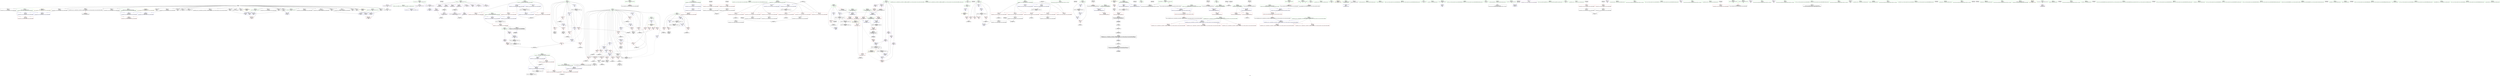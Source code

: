 digraph "SVFG" {
	label="SVFG";

	Node0x561a5fac6140 [shape=record,color=grey,label="{NodeID: 0\nNullPtr}"];
	Node0x561a5fac6140 -> Node0x561a5fac9800[style=solid];
	Node0x561a5fac6140 -> Node0x561a5fac9900[style=solid];
	Node0x561a5fac6140 -> Node0x561a5fac99d0[style=solid];
	Node0x561a5fac6140 -> Node0x561a5fac9aa0[style=solid];
	Node0x561a5fac6140 -> Node0x561a5fac9b70[style=solid];
	Node0x561a5fac6140 -> Node0x561a5fac9c40[style=solid];
	Node0x561a5fac6140 -> Node0x561a5fac9d10[style=solid];
	Node0x561a5fac6140 -> Node0x561a5fac9de0[style=solid];
	Node0x561a5fac6140 -> Node0x561a5fac9eb0[style=solid];
	Node0x561a5fac6140 -> Node0x561a5fac9f80[style=solid];
	Node0x561a5fac6140 -> Node0x561a5faca050[style=solid];
	Node0x561a5fac6140 -> Node0x561a5faca120[style=solid];
	Node0x561a5fac6140 -> Node0x561a5faca1f0[style=solid];
	Node0x561a5fac6140 -> Node0x561a5facee30[style=solid];
	Node0x561a5fac6140 -> Node0x561a5facef00[style=solid];
	Node0x561a5fac6140 -> Node0x561a5facefd0[style=solid];
	Node0x561a5fac6140 -> Node0x561a5facf0a0[style=solid];
	Node0x561a5fac6140 -> Node0x561a5facf170[style=solid];
	Node0x561a5fac6140 -> Node0x561a5facf240[style=solid];
	Node0x561a5fac6140 -> Node0x561a5facf310[style=solid];
	Node0x561a5fac6140 -> Node0x561a5facf3e0[style=solid];
	Node0x561a5fac6140 -> Node0x561a5facf4b0[style=solid];
	Node0x561a5fac6140 -> Node0x561a5facf580[style=solid];
	Node0x561a5fac6140 -> Node0x561a5fad99b0[style=solid];
	Node0x561a5fb2f0d0 [shape=record,color=black,label="{NodeID: 692\n337 = PHI()\n}"];
	Node0x561a5fb0f650 [shape=record,color=yellow,style=double,label="{NodeID: 609\n46V_1 = ENCHI(MR_46V_0)\npts\{319 \}\nFun[main]}"];
	Node0x561a5fb0f650 -> Node0x561a5fadb170[style=dashed];
	Node0x561a5fb0f650 -> Node0x561a5fadb310[style=dashed];
	Node0x561a5fb0f650 -> Node0x561a5fadbc00[style=dashed];
	Node0x561a5fae9e70 [shape=record,color=grey,label="{NodeID: 526\n88 = cmp(82, 87, )\n}"];
	Node0x561a5fad93b0 [shape=record,color=blue,label="{NodeID: 277\n17\<--9\nj\<--\nGlob }"];
	Node0x561a5fad93b0 -> Node0x561a5fb09b90[style=dashed];
	Node0x561a5faccf70 [shape=record,color=red,label="{NodeID: 194\n349\<--15\n\<--i\nmain\n}"];
	Node0x561a5faccf70 -> Node0x561a5fae9570[style=solid];
	Node0x561a5fac9f80 [shape=record,color=black,label="{NodeID: 111\n307\<--3\nargv\<--dummyVal\nmain\n1st arg main }"];
	Node0x561a5fac9f80 -> Node0x561a5fadabc0[style=solid];
	Node0x561a5fac7f50 [shape=record,color=green,label="{NodeID: 28\n26\<--27\nsz\<--sz_field_insensitive\nGlob }"];
	Node0x561a5fac7f50 -> Node0x561a5fad15c0[style=solid];
	Node0x561a5fac7f50 -> Node0x561a5fad1690[style=solid];
	Node0x561a5fb31290 [shape=record,color=black,label="{NodeID: 720\n239 = PHI(326, )\n0th arg _Z5gsizeNSt7__cxx1112basic_stringIcSt11char_traitsIcESaIcEEEi }"];
	Node0x561a5fadabc0 [shape=record,color=blue,label="{NodeID: 305\n312\<--307\nargv.addr\<--argv\nmain\n}"];
	Node0x561a5face630 [shape=record,color=red,label="{NodeID: 222\n206\<--127\nnrvo.val\<--nrvo\n_Z7patternNSt7__cxx1112basic_stringIcSt11char_traitsIcESaIcEEE\n}"];
	Node0x561a5fad0240 [shape=record,color=black,label="{NodeID: 139\n274\<--273\nconv7\<--\n_Z5gsizeNSt7__cxx1112basic_stringIcSt11char_traitsIcESaIcEEEi\n}"];
	Node0x561a5fad0240 -> Node0x561a5faeb070[style=solid];
	Node0x561a5facaa50 [shape=record,color=green,label="{NodeID: 56\n236\<--237\n_Z5gsizeNSt7__cxx1112basic_stringIcSt11char_traitsIcESaIcEEEi\<--_Z5gsizeNSt7__cxx1112basic_stringIcSt11char_traitsIcESaIcEEEi_field_insensitive\n}"];
	Node0x561a5fb09690 [shape=record,color=black,label="{NodeID: 582\nMR_30V_2 = PHI(MR_30V_9, MR_30V_1, )\npts\{16 \}\n}"];
	Node0x561a5fb09690 -> Node0x561a5fadad60[style=dashed];
	Node0x561a5fae75f0 [shape=record,color=grey,label="{NodeID: 499\n201 = Binary(200, 170, )\n}"];
	Node0x561a5fae75f0 -> Node0x561a5fada060[style=solid];
	Node0x561a5fadc280 [shape=record,color=blue,label="{NodeID: 333\n17\<--527\nj\<--inc73\nmain\n}"];
	Node0x561a5fadc280 -> Node0x561a5facdee0[style=dashed];
	Node0x561a5fadc280 -> Node0x561a5facdfb0[style=dashed];
	Node0x561a5fadc280 -> Node0x561a5face080[style=dashed];
	Node0x561a5fadc280 -> Node0x561a5fadb990[style=dashed];
	Node0x561a5fadc280 -> Node0x561a5fadc280[style=dashed];
	Node0x561a5fadc280 -> Node0x561a5fb09b90[style=dashed];
	Node0x561a5fad7d30 [shape=record,color=red,label="{NodeID: 250\n487\<--486\n\<--arrayidx54\nmain\n}"];
	Node0x561a5fad7d30 -> Node0x561a5fadbe70[style=solid];
	Node0x561a5fad1900 [shape=record,color=purple,label="{NodeID: 167\n87\<--30\n\<--_Z1aB5cxx11\n__cxx_global_var_init.1\n}"];
	Node0x561a5fad1900 -> Node0x561a5fae9e70[style=solid];
	Node0x561a5facc320 [shape=record,color=green,label="{NodeID: 84\n580\<--581\n_ZSteqIcEN9__gnu_cxx11__enable_ifIXsr9__is_charIT_EE7__valueEbE6__typeERKNSt7__cxx1112basic_stringIS2_St11char_traitsIS2_ESaIS2_EEESC_\<--_ZSteqIcEN9__gnu_cxx11__enable_ifIXsr9__is_charIT_EE7__valueEbE6__typeERKNSt7__cxx1112basic_stringIS2_St11char_traitsIS2_ESaIS2_EEESC__field_insensitive\n}"];
	Node0x561a5fab4120 [shape=record,color=green,label="{NodeID: 1\n7\<--1\n__dso_handle\<--dummyObj\nGlob }"];
	Node0x561a5fb2f1a0 [shape=record,color=black,label="{NodeID: 693\n346 = PHI()\n}"];
	Node0x561a5fb0f730 [shape=record,color=yellow,style=double,label="{NodeID: 610\n48V_1 = ENCHI(MR_48V_0)\npts\{321 \}\nFun[main]}"];
	Node0x561a5fb0f730 -> Node0x561a5fadb240[style=dashed];
	Node0x561a5fb0f730 -> Node0x561a5fadb3e0[style=dashed];
	Node0x561a5fb0f730 -> Node0x561a5fadbcd0[style=dashed];
	Node0x561a5fae9ff0 [shape=record,color=grey,label="{NodeID: 527\n452 = cmp(450, 451, )\n}"];
	Node0x561a5fad94b0 [shape=record,color=blue,label="{NodeID: 278\n19\<--9\nk\<--\nGlob }"];
	Node0x561a5fad94b0 -> Node0x561a5fb0a090[style=dashed];
	Node0x561a5facd040 [shape=record,color=red,label="{NodeID: 195\n353\<--15\n\<--i\nmain\n}"];
	Node0x561a5facd040 -> Node0x561a5fad04b0[style=solid];
	Node0x561a5faca050 [shape=record,color=black,label="{NodeID: 112\n395\<--3\n\<--dummyVal\nmain\n}"];
	Node0x561a5fac8050 [shape=record,color=green,label="{NodeID: 29\n28\<--29\nt\<--t_field_insensitive\nGlob |{|<s4>45}}"];
	Node0x561a5fac8050 -> Node0x561a5face490[style=solid];
	Node0x561a5fac8050 -> Node0x561a5fad96b0[style=solid];
	Node0x561a5fac8050 -> Node0x561a5fadbe70[style=solid];
	Node0x561a5fac8050 -> Node0x561a5fadc010[style=solid];
	Node0x561a5fac8050:s4 -> Node0x561a5fb309f0[style=solid,color=red];
	Node0x561a5fb313a0 [shape=record,color=black,label="{NodeID: 721\n240 = PHI(459, )\n1st arg _Z5gsizeNSt7__cxx1112basic_stringIcSt11char_traitsIcESaIcEEEi }"];
	Node0x561a5fb313a0 -> Node0x561a5fada200[style=solid];
	Node0x561a5fadac90 [shape=record,color=blue,label="{NodeID: 306\n11\<--170\nTi\<--\nmain\n}"];
	Node0x561a5fadac90 -> Node0x561a5fb09190[style=dashed];
	Node0x561a5face700 [shape=record,color=red,label="{NodeID: 223\n211\<--131\nexn\<--exn.slot\n_Z7patternNSt7__cxx1112basic_stringIcSt11char_traitsIcESaIcEEE\n}"];
	Node0x561a5fad0310 [shape=record,color=black,label="{NodeID: 140\n238\<--301\n_Z5gsizeNSt7__cxx1112basic_stringIcSt11char_traitsIcESaIcEEEi_ret\<--\n_Z5gsizeNSt7__cxx1112basic_stringIcSt11char_traitsIcESaIcEEEi\n|{<s0>41}}"];
	Node0x561a5fad0310:s0 -> Node0x561a5fb2f6a0[style=solid,color=blue];
	Node0x561a5facab50 [shape=record,color=green,label="{NodeID: 57\n241\<--242\nretval\<--retval_field_insensitive\n_Z5gsizeNSt7__cxx1112basic_stringIcSt11char_traitsIcESaIcEEEi\n}"];
	Node0x561a5facab50 -> Node0x561a5fad7030[style=solid];
	Node0x561a5facab50 -> Node0x561a5fada610[style=solid];
	Node0x561a5facab50 -> Node0x561a5fada950[style=solid];
	Node0x561a5fb09b90 [shape=record,color=black,label="{NodeID: 583\nMR_32V_2 = PHI(MR_32V_3, MR_32V_1, )\npts\{18 \}\n}"];
	Node0x561a5fb09b90 -> Node0x561a5fadb990[style=dashed];
	Node0x561a5fb09b90 -> Node0x561a5fb09b90[style=dashed];
	Node0x561a5fae7770 [shape=record,color=grey,label="{NodeID: 500\n295 = Binary(294, 170, )\n}"];
	Node0x561a5fae7770 -> Node0x561a5fada880[style=solid];
	Node0x561a5fadc350 [shape=record,color=blue,label="{NodeID: 334\n15\<--532\ni\<--inc76\nmain\n}"];
	Node0x561a5fadc350 -> Node0x561a5facd6c0[style=dashed];
	Node0x561a5fadc350 -> Node0x561a5facd790[style=dashed];
	Node0x561a5fadc350 -> Node0x561a5facd860[style=dashed];
	Node0x561a5fadc350 -> Node0x561a5facd930[style=dashed];
	Node0x561a5fadc350 -> Node0x561a5facda00[style=dashed];
	Node0x561a5fadc350 -> Node0x561a5facdad0[style=dashed];
	Node0x561a5fadc350 -> Node0x561a5fadc350[style=dashed];
	Node0x561a5fadc350 -> Node0x561a5fb09690[style=dashed];
	Node0x561a5fad7e00 [shape=record,color=red,label="{NodeID: 251\n498\<--497\n\<--arrayidx59\nmain\n}"];
	Node0x561a5fad7e00 -> Node0x561a5fae7bf0[style=solid];
	Node0x561a5fad19d0 [shape=record,color=purple,label="{NodeID: 168\n101\<--30\n\<--_Z1aB5cxx11\n__cxx_global_array_dtor\n}"];
	Node0x561a5facc420 [shape=record,color=green,label="{NodeID: 85\n592\<--593\nretval\<--retval_field_insensitive\n_ZSt3minIiERKT_S2_S2_\n}"];
	Node0x561a5facc420 -> Node0x561a5fad8210[style=solid];
	Node0x561a5facc420 -> Node0x561a5fadc830[style=solid];
	Node0x561a5facc420 -> Node0x561a5fadc900[style=solid];
	Node0x561a5fac6250 [shape=record,color=green,label="{NodeID: 2\n9\<--1\n\<--dummyObj\nCan only get source location for instruction, argument, global var or function.}"];
	Node0x561a5fb2f270 [shape=record,color=black,label="{NodeID: 694\n356 = PHI()\n}"];
	Node0x561a5faea170 [shape=record,color=grey,label="{NodeID: 528\n344 = cmp(342, 343, )\n}"];
	Node0x561a5fad95b0 [shape=record,color=blue,label="{NodeID: 279\n24\<--9\nfa\<--\nGlob }"];
	Node0x561a5fad95b0 -> Node0x561a5fb0a590[style=dashed];
	Node0x561a5facd110 [shape=record,color=red,label="{NodeID: 196\n360\<--15\n\<--i\nmain\n}"];
	Node0x561a5facd110 -> Node0x561a5fae9270[style=solid];
	Node0x561a5faca120 [shape=record,color=black,label="{NodeID: 113\n396\<--3\n\<--dummyVal\nmain\n}"];
	Node0x561a5faca120 -> Node0x561a5fadb170[style=solid];
	Node0x561a5fac8150 [shape=record,color=green,label="{NodeID: 30\n30\<--33\n_Z1aB5cxx11\<--_Z1aB5cxx11_field_insensitive\nGlob }"];
	Node0x561a5fac8150 -> Node0x561a5fad1760[style=solid];
	Node0x561a5fac8150 -> Node0x561a5fad1830[style=solid];
	Node0x561a5fac8150 -> Node0x561a5fad1900[style=solid];
	Node0x561a5fac8150 -> Node0x561a5fad19d0[style=solid];
	Node0x561a5fac8150 -> Node0x561a5fad1aa0[style=solid];
	Node0x561a5fac8150 -> Node0x561a5fad1b70[style=solid];
	Node0x561a5fac8150 -> Node0x561a5fad1c40[style=solid];
	Node0x561a5fac8150 -> Node0x561a5fad1d10[style=solid];
	Node0x561a5fac8150 -> Node0x561a5fad1de0[style=solid];
	Node0x561a5fac8150 -> Node0x561a5fad1eb0[style=solid];
	Node0x561a5fb314b0 [shape=record,color=black,label="{NodeID: 722\n656 = PHI(632, )\n0th arg _ZNSt11char_traitsIcE7compareEPKcS2_m }"];
	Node0x561a5fb314b0 -> Node0x561a5fadcb70[style=solid];
	Node0x561a5fadad60 [shape=record,color=blue,label="{NodeID: 307\n15\<--170\ni\<--\nmain\n}"];
	Node0x561a5fadad60 -> Node0x561a5faccf70[style=dashed];
	Node0x561a5fadad60 -> Node0x561a5facd040[style=dashed];
	Node0x561a5fadad60 -> Node0x561a5facd110[style=dashed];
	Node0x561a5fadad60 -> Node0x561a5fadae30[style=dashed];
	Node0x561a5fadad60 -> Node0x561a5fadafd0[style=dashed];
	Node0x561a5face7d0 [shape=record,color=red,label="{NodeID: 224\n212\<--133\nsel\<--ehselector.slot\n_Z7patternNSt7__cxx1112basic_stringIcSt11char_traitsIcESaIcEEE\n}"];
	Node0x561a5fad03e0 [shape=record,color=black,label="{NodeID: 141\n334\<--331\ncall\<--\nmain\n}"];
	Node0x561a5facac20 [shape=record,color=green,label="{NodeID: 58\n243\<--244\ngn.addr\<--gn.addr_field_insensitive\n_Z5gsizeNSt7__cxx1112basic_stringIcSt11char_traitsIcESaIcEEEi\n}"];
	Node0x561a5facac20 -> Node0x561a5fad7100[style=solid];
	Node0x561a5facac20 -> Node0x561a5fada200[style=solid];
	Node0x561a5fb0a090 [shape=record,color=black,label="{NodeID: 584\nMR_34V_2 = PHI(MR_34V_3, MR_34V_1, )\npts\{20 \}\n}"];
	Node0x561a5fb0a090 -> Node0x561a5fafd080[style=dashed];
	Node0x561a5fb0a090 -> Node0x561a5fb0a090[style=dashed];
	Node0x561a5fae78f0 [shape=record,color=grey,label="{NodeID: 501\n582 = Binary(579, 205, )\n}"];
	Node0x561a5fae78f0 -> Node0x561a5fad0cd0[style=solid];
	Node0x561a5fadc420 [shape=record,color=blue,label="{NodeID: 335\n11\<--543\nTi\<--inc82\nmain\n}"];
	Node0x561a5fadc420 -> Node0x561a5fb09190[style=dashed];
	Node0x561a5fad7ed0 [shape=record,color=red,label="{NodeID: 252\n519\<--516\n\<--call68\nmain\n}"];
	Node0x561a5fad7ed0 -> Node0x561a5fadc1b0[style=solid];
	Node0x561a5fad1aa0 [shape=record,color=purple,label="{NodeID: 169\n102\<--30\n\<--_Z1aB5cxx11\n__cxx_global_array_dtor\n}"];
	Node0x561a5fad1aa0 -> Node0x561a5f8335d0[style=solid];
	Node0x561a5facc4f0 [shape=record,color=green,label="{NodeID: 86\n594\<--595\n__a.addr\<--__a.addr_field_insensitive\n_ZSt3minIiERKT_S2_S2_\n}"];
	Node0x561a5facc4f0 -> Node0x561a5fad82e0[style=solid];
	Node0x561a5facc4f0 -> Node0x561a5fad83b0[style=solid];
	Node0x561a5facc4f0 -> Node0x561a5fadc690[style=solid];
	Node0x561a5fac62e0 [shape=record,color=green,label="{NodeID: 3\n37\<--1\n.str\<--dummyObj\nGlob }"];
	Node0x561a5fb2f340 [shape=record,color=black,label="{NodeID: 695\n369 = PHI()\n}"];
	Node0x561a5faea2f0 [shape=record,color=grey,label="{NodeID: 529\n156 = cmp(152, 153, )\n}"];
	Node0x561a5fad96b0 [shape=record,color=blue,label="{NodeID: 280\n28\<--9\nt\<--\nGlob }"];
	Node0x561a5fad96b0 -> Node0x561a5fb0aa90[style=dashed];
	Node0x561a5facd1e0 [shape=record,color=red,label="{NodeID: 197\n378\<--15\n\<--i\nmain\n}"];
	Node0x561a5facd1e0 -> Node0x561a5faeaef0[style=solid];
	Node0x561a5faca1f0 [shape=record,color=black,label="{NodeID: 114\n398\<--3\n\<--dummyVal\nmain\n}"];
	Node0x561a5faca1f0 -> Node0x561a5fadb240[style=solid];
	Node0x561a5fac8250 [shape=record,color=green,label="{NodeID: 31\n34\<--36\n_Z8smallestB5cxx11\<--_Z8smallestB5cxx11_field_insensitive\nGlob |{|<s1>33}}"];
	Node0x561a5fac8250 -> Node0x561a5facf720[style=solid];
	Node0x561a5fac8250:s1 -> Node0x561a5fb31070[style=solid,color=red];
	Node0x561a5fb315c0 [shape=record,color=black,label="{NodeID: 723\n657 = PHI(636, )\n1st arg _ZNSt11char_traitsIcE7compareEPKcS2_m }"];
	Node0x561a5fb315c0 -> Node0x561a5fadcc40[style=solid];
	Node0x561a5fadae30 [shape=record,color=blue,label="{NodeID: 308\n15\<--361\ni\<--inc\nmain\n}"];
	Node0x561a5fadae30 -> Node0x561a5faccf70[style=dashed];
	Node0x561a5fadae30 -> Node0x561a5facd040[style=dashed];
	Node0x561a5fadae30 -> Node0x561a5facd110[style=dashed];
	Node0x561a5fadae30 -> Node0x561a5fadae30[style=dashed];
	Node0x561a5fadae30 -> Node0x561a5fadafd0[style=dashed];
	Node0x561a5face8a0 [shape=record,color=red,label="{NodeID: 225\n151\<--135\n\<--i\n_Z7patternNSt7__cxx1112basic_stringIcSt11char_traitsIcESaIcEEE\n}"];
	Node0x561a5face8a0 -> Node0x561a5facfa20[style=solid];
	Node0x561a5fad04b0 [shape=record,color=black,label="{NodeID: 142\n354\<--353\nidxprom\<--\nmain\n}"];
	Node0x561a5facacf0 [shape=record,color=green,label="{NodeID: 59\n245\<--246\ngroups\<--groups_field_insensitive\n_Z5gsizeNSt7__cxx1112basic_stringIcSt11char_traitsIcESaIcEEEi\n}"];
	Node0x561a5facacf0 -> Node0x561a5fad71d0[style=solid];
	Node0x561a5facacf0 -> Node0x561a5fad72a0[style=solid];
	Node0x561a5facacf0 -> Node0x561a5fada3a0[style=solid];
	Node0x561a5facacf0 -> Node0x561a5fada540[style=solid];
	Node0x561a5fb0a590 [shape=record,color=black,label="{NodeID: 585\nMR_36V_2 = PHI(MR_36V_5, MR_36V_1, )\npts\{25 \}\n}"];
	Node0x561a5fb0a590 -> Node0x561a5fadaf00[style=dashed];
	Node0x561a5fae7a70 [shape=record,color=grey,label="{NodeID: 502\n290 = Binary(289, 170, )\n}"];
	Node0x561a5fae7a70 -> Node0x561a5fada7b0[style=solid];
	Node0x561a5fadc4f0 [shape=record,color=blue,label="{NodeID: 336\n571\<--569\n__lhs.addr\<--__lhs\n_ZStneIcSt11char_traitsIcESaIcEEbRKNSt7__cxx1112basic_stringIT_T0_T1_EESA_\n}"];
	Node0x561a5fadc4f0 -> Node0x561a5fad8070[style=dashed];
	Node0x561a5fad7fa0 [shape=record,color=red,label="{NodeID: 253\n538\<--537\n\<--arrayidx79\nmain\n}"];
	Node0x561a5fad1b70 [shape=record,color=purple,label="{NodeID: 170\n109\<--30\n\<--_Z1aB5cxx11\n__cxx_global_array_dtor\n}"];
	Node0x561a5fad1b70 -> Node0x561a5faeabf0[style=solid];
	Node0x561a5facc5c0 [shape=record,color=green,label="{NodeID: 87\n596\<--597\n__b.addr\<--__b.addr_field_insensitive\n_ZSt3minIiERKT_S2_S2_\n}"];
	Node0x561a5facc5c0 -> Node0x561a5fad8480[style=solid];
	Node0x561a5facc5c0 -> Node0x561a5fad8550[style=solid];
	Node0x561a5facc5c0 -> Node0x561a5fadc760[style=solid];
	Node0x561a5fac6b40 [shape=record,color=green,label="{NodeID: 4\n39\<--1\n.str.3\<--dummyObj\nGlob }"];
	Node0x561a5fb2f440 [shape=record,color=black,label="{NodeID: 696\n387 = PHI(568, )\n}"];
	Node0x561a5faea470 [shape=record,color=grey,label="{NodeID: 530\n629 = cmp(624, 628, )\n}"];
	Node0x561a5fad97b0 [shape=record,color=blue,label="{NodeID: 281\n710\<--50\nllvm.global_ctors_0\<--\nGlob }"];
	Node0x561a5facd2b0 [shape=record,color=red,label="{NodeID: 198\n382\<--15\n\<--i\nmain\n}"];
	Node0x561a5facd2b0 -> Node0x561a5fad0580[style=solid];
	Node0x561a5facee30 [shape=record,color=black,label="{NodeID: 115\n402\<--3\n\<--dummyVal\nmain\n}"];
	Node0x561a5fac8350 [shape=record,color=green,label="{NodeID: 32\n49\<--53\nllvm.global_ctors\<--llvm.global_ctors_field_insensitive\nGlob }"];
	Node0x561a5fac8350 -> Node0x561a5fad2390[style=solid];
	Node0x561a5fac8350 -> Node0x561a5fad2490[style=solid];
	Node0x561a5fac8350 -> Node0x561a5fad2590[style=solid];
	Node0x561a5fb316d0 [shape=record,color=black,label="{NodeID: 724\n658 = PHI(638, )\n2nd arg _ZNSt11char_traitsIcE7compareEPKcS2_m }"];
	Node0x561a5fb316d0 -> Node0x561a5fadcd10[style=solid];
	Node0x561a5fb01680 [shape=record,color=black,label="{NodeID: 558\nMR_50V_8 = PHI(MR_50V_9, MR_50V_7, )\npts\{230000 \}\n|{|<s6>45}}"];
	Node0x561a5fb01680 -> Node0x561a5fad7d30[style=dashed];
	Node0x561a5fb01680 -> Node0x561a5fad7ed0[style=dashed];
	Node0x561a5fb01680 -> Node0x561a5fad7fa0[style=dashed];
	Node0x561a5fb01680 -> Node0x561a5fadc1b0[style=dashed];
	Node0x561a5fb01680 -> Node0x561a5fb01680[style=dashed];
	Node0x561a5fb01680 -> Node0x561a5fb0af90[style=dashed];
	Node0x561a5fb01680:s6 -> Node0x561a5fb0fcd0[style=dashed,color=red];
	Node0x561a5fadaf00 [shape=record,color=blue,label="{NodeID: 309\n24\<--9\nfa\<--\nmain\n}"];
	Node0x561a5fadaf00 -> Node0x561a5face3c0[style=dashed];
	Node0x561a5fadaf00 -> Node0x561a5fadb0a0[style=dashed];
	Node0x561a5fadaf00 -> Node0x561a5fb0a590[style=dashed];
	Node0x561a5face970 [shape=record,color=red,label="{NodeID: 226\n158\<--135\n\<--i\n_Z7patternNSt7__cxx1112basic_stringIcSt11char_traitsIcESaIcEEE\n}"];
	Node0x561a5face970 -> Node0x561a5faead70[style=solid];
	Node0x561a5fad0580 [shape=record,color=black,label="{NodeID: 143\n383\<--382\nidxprom13\<--\nmain\n}"];
	Node0x561a5facadc0 [shape=record,color=green,label="{NodeID: 60\n247\<--248\ngsz\<--gsz_field_insensitive\n_Z5gsizeNSt7__cxx1112basic_stringIcSt11char_traitsIcESaIcEEEi\n}"];
	Node0x561a5facadc0 -> Node0x561a5fad7370[style=solid];
	Node0x561a5facadc0 -> Node0x561a5fad7440[style=solid];
	Node0x561a5facadc0 -> Node0x561a5fad7510[style=solid];
	Node0x561a5facadc0 -> Node0x561a5fada2d0[style=solid];
	Node0x561a5facadc0 -> Node0x561a5fada6e0[style=solid];
	Node0x561a5facadc0 -> Node0x561a5fada7b0[style=solid];
	Node0x561a5fb0aa90 [shape=record,color=black,label="{NodeID: 586\nMR_38V_2 = PHI(MR_38V_3, MR_38V_1, )\npts\{29 \}\n}"];
	Node0x561a5fb0aa90 -> Node0x561a5fafd580[style=dashed];
	Node0x561a5fb0aa90 -> Node0x561a5fb0aa90[style=dashed];
	Node0x561a5fae7bf0 [shape=record,color=grey,label="{NodeID: 503\n500 = Binary(498, 499, )\n}"];
	Node0x561a5fadc5c0 [shape=record,color=blue,label="{NodeID: 337\n573\<--570\n__rhs.addr\<--__rhs\n_ZStneIcSt11char_traitsIcESaIcEEbRKNSt7__cxx1112basic_stringIT_T0_T1_EESA_\n}"];
	Node0x561a5fadc5c0 -> Node0x561a5fad8140[style=dashed];
	Node0x561a5fad8070 [shape=record,color=red,label="{NodeID: 254\n577\<--571\n\<--__lhs.addr\n_ZStneIcSt11char_traitsIcESaIcEEbRKNSt7__cxx1112basic_stringIT_T0_T1_EESA_\n|{<s0>48}}"];
	Node0x561a5fad8070:s0 -> Node0x561a5fb30530[style=solid,color=red];
	Node0x561a5fad1c40 [shape=record,color=purple,label="{NodeID: 171\n355\<--30\narrayidx\<--_Z1aB5cxx11\nmain\n}"];
	Node0x561a5facc690 [shape=record,color=green,label="{NodeID: 88\n617\<--618\n__lhs.addr\<--__lhs.addr_field_insensitive\n_ZSteqIcEN9__gnu_cxx11__enable_ifIXsr9__is_charIT_EE7__valueEbE6__typeERKNSt7__cxx1112basic_stringIS2_St11char_traitsIS2_ESaIS2_EEESC_\n}"];
	Node0x561a5facc690 -> Node0x561a5fad87c0[style=solid];
	Node0x561a5facc690 -> Node0x561a5fad8890[style=solid];
	Node0x561a5facc690 -> Node0x561a5fad8960[style=solid];
	Node0x561a5facc690 -> Node0x561a5fadc9d0[style=solid];
	Node0x561a5fac6bd0 [shape=record,color=green,label="{NodeID: 5\n41\<--1\n.str.4\<--dummyObj\nGlob }"];
	Node0x561a5fb2f5a0 [shape=record,color=black,label="{NodeID: 697\n445 = PHI()\n}"];
	Node0x561a5fb2f5a0 -> Node0x561a5fae99f0[style=solid];
	Node0x561a5faea5f0 [shape=record,color=grey,label="{NodeID: 531\n415 = cmp(414, 9, )\n}"];
	Node0x561a5fad98b0 [shape=record,color=blue,label="{NodeID: 282\n711\<--51\nllvm.global_ctors_1\<--_GLOBAL__sub_I_xcwgf666_0_1.cpp\nGlob }"];
	Node0x561a5facd380 [shape=record,color=red,label="{NodeID: 199\n410\<--15\n\<--i\nmain\n}"];
	Node0x561a5facd380 -> Node0x561a5fae84f0[style=solid];
	Node0x561a5facef00 [shape=record,color=black,label="{NodeID: 116\n403\<--3\n\<--dummyVal\nmain\n}"];
	Node0x561a5facef00 -> Node0x561a5fadb310[style=solid];
	Node0x561a5fac8450 [shape=record,color=green,label="{NodeID: 33\n54\<--55\n__cxx_global_var_init\<--__cxx_global_var_init_field_insensitive\n}"];
	Node0x561a5fadafd0 [shape=record,color=blue,label="{NodeID: 310\n15\<--376\ni\<--\nmain\n}"];
	Node0x561a5fadafd0 -> Node0x561a5facd1e0[style=dashed];
	Node0x561a5fadafd0 -> Node0x561a5facd2b0[style=dashed];
	Node0x561a5fadafd0 -> Node0x561a5facd380[style=dashed];
	Node0x561a5fadafd0 -> Node0x561a5fadb4b0[style=dashed];
	Node0x561a5fadafd0 -> Node0x561a5fadb580[style=dashed];
	Node0x561a5fadafd0 -> Node0x561a5fb09690[style=dashed];
	Node0x561a5facea40 [shape=record,color=red,label="{NodeID: 227\n161\<--135\n\<--i\n_Z7patternNSt7__cxx1112basic_stringIcSt11char_traitsIcESaIcEEE\n}"];
	Node0x561a5facea40 -> Node0x561a5facfaf0[style=solid];
	Node0x561a5fad0650 [shape=record,color=black,label="{NodeID: 144\n430\<--429\nidxprom27\<--\nmain\n}"];
	Node0x561a5facae90 [shape=record,color=green,label="{NodeID: 61\n249\<--250\ni\<--i_field_insensitive\n_Z5gsizeNSt7__cxx1112basic_stringIcSt11char_traitsIcESaIcEEEi\n}"];
	Node0x561a5facae90 -> Node0x561a5fad75e0[style=solid];
	Node0x561a5facae90 -> Node0x561a5fad76b0[style=solid];
	Node0x561a5facae90 -> Node0x561a5fad7780[style=solid];
	Node0x561a5facae90 -> Node0x561a5fad7850[style=solid];
	Node0x561a5facae90 -> Node0x561a5fad7920[style=solid];
	Node0x561a5facae90 -> Node0x561a5fada470[style=solid];
	Node0x561a5facae90 -> Node0x561a5fada880[style=solid];
	Node0x561a5fb0af90 [shape=record,color=black,label="{NodeID: 587\nMR_50V_2 = PHI(MR_50V_3, MR_50V_1, )\npts\{230000 \}\n}"];
	Node0x561a5fb0af90 -> Node0x561a5fadb650[style=dashed];
	Node0x561a5fb0af90 -> Node0x561a5fadb7f0[style=dashed];
	Node0x561a5fb0af90 -> Node0x561a5fb0af90[style=dashed];
	Node0x561a5fae7d70 [shape=record,color=grey,label="{NodeID: 504\n643 = Binary(642, 205, )\n}"];
	Node0x561a5fae7d70 -> Node0x561a5fae7050[style=solid];
	Node0x561a5fadc690 [shape=record,color=blue,label="{NodeID: 338\n594\<--590\n__a.addr\<--__a\n_ZSt3minIiERKT_S2_S2_\n}"];
	Node0x561a5fadc690 -> Node0x561a5fad82e0[style=dashed];
	Node0x561a5fadc690 -> Node0x561a5fad83b0[style=dashed];
	Node0x561a5fad8140 [shape=record,color=red,label="{NodeID: 255\n578\<--573\n\<--__rhs.addr\n_ZStneIcSt11char_traitsIcESaIcEEbRKNSt7__cxx1112basic_stringIT_T0_T1_EESA_\n|{<s0>48}}"];
	Node0x561a5fad8140:s0 -> Node0x561a5fb30670[style=solid,color=red];
	Node0x561a5fad1d10 [shape=record,color=purple,label="{NodeID: 172\n364\<--30\n\<--_Z1aB5cxx11\nmain\n}"];
	Node0x561a5facc760 [shape=record,color=green,label="{NodeID: 89\n619\<--620\n__rhs.addr\<--__rhs.addr_field_insensitive\n_ZSteqIcEN9__gnu_cxx11__enable_ifIXsr9__is_charIT_EE7__valueEbE6__typeERKNSt7__cxx1112basic_stringIS2_St11char_traitsIS2_ESaIS2_EEESC_\n}"];
	Node0x561a5facc760 -> Node0x561a5fad8a30[style=solid];
	Node0x561a5facc760 -> Node0x561a5fad8b00[style=solid];
	Node0x561a5facc760 -> Node0x561a5fadcaa0[style=solid];
	Node0x561a5fac6c60 [shape=record,color=green,label="{NodeID: 6\n43\<--1\nstdin\<--dummyObj\nGlob }"];
	Node0x561a5fb2f6a0 [shape=record,color=black,label="{NodeID: 698\n460 = PHI(238, )\n}"];
	Node0x561a5fb2f6a0 -> Node0x561a5fadba60[style=solid];
	Node0x561a5fb0fbc0 [shape=record,color=yellow,style=double,label="{NodeID: 615\n2V_1 = ENCHI(MR_2V_0)\npts\{99 \}\nFun[__cxx_global_array_dtor]}"];
	Node0x561a5fb0fbc0 -> Node0x561a5fad9ab0[style=dashed];
	Node0x561a5faea770 [shape=record,color=grey,label="{NodeID: 532\n481 = cmp(480, 482, )\n}"];
	Node0x561a5fad99b0 [shape=record,color=blue, style = dotted,label="{NodeID: 283\n712\<--3\nllvm.global_ctors_2\<--dummyVal\nGlob }"];
	Node0x561a5facd450 [shape=record,color=red,label="{NodeID: 200\n425\<--15\n\<--i\nmain\n}"];
	Node0x561a5facd450 -> Node0x561a5faea8f0[style=solid];
	Node0x561a5facefd0 [shape=record,color=black,label="{NodeID: 117\n405\<--3\n\<--dummyVal\nmain\n}"];
	Node0x561a5facefd0 -> Node0x561a5fadb3e0[style=solid];
	Node0x561a5fac8550 [shape=record,color=green,label="{NodeID: 34\n58\<--59\n_ZNSt8ios_base4InitC1Ev\<--_ZNSt8ios_base4InitC1Ev_field_insensitive\n}"];
	Node0x561a5fadb0a0 [shape=record,color=blue,label="{NodeID: 311\n24\<--170\nfa\<--\nmain\n}"];
	Node0x561a5fadb0a0 -> Node0x561a5face3c0[style=dashed];
	Node0x561a5fadb0a0 -> Node0x561a5fb0a590[style=dashed];
	Node0x561a5faceb10 [shape=record,color=red,label="{NodeID: 228\n168\<--135\n\<--i\n_Z7patternNSt7__cxx1112basic_stringIcSt11char_traitsIcESaIcEEE\n}"];
	Node0x561a5faceb10 -> Node0x561a5fae8670[style=solid];
	Node0x561a5fad0720 [shape=record,color=black,label="{NodeID: 145\n444\<--443\nconv\<--\nmain\n}"];
	Node0x561a5fad0720 -> Node0x561a5fae99f0[style=solid];
	Node0x561a5facaf60 [shape=record,color=green,label="{NodeID: 62\n303\<--304\nmain\<--main_field_insensitive\n}"];
	Node0x561a5fb0b490 [shape=record,color=black,label="{NodeID: 588\nMR_52V_2 = PHI(MR_52V_3, MR_52V_1, )\npts\{270000 \}\n}"];
	Node0x561a5fb0b490 -> Node0x561a5fafdf80[style=dashed];
	Node0x561a5fb0b490 -> Node0x561a5fb0b490[style=dashed];
	Node0x561a5fae7ef0 [shape=record,color=grey,label="{NodeID: 505\n436 = Binary(435, 170, )\n}"];
	Node0x561a5fae7ef0 -> Node0x561a5fadb720[style=solid];
	Node0x561a5fadc760 [shape=record,color=blue,label="{NodeID: 339\n596\<--591\n__b.addr\<--__b\n_ZSt3minIiERKT_S2_S2_\n}"];
	Node0x561a5fadc760 -> Node0x561a5fad8480[style=dashed];
	Node0x561a5fadc760 -> Node0x561a5fad8550[style=dashed];
	Node0x561a5fad8210 [shape=record,color=red,label="{NodeID: 256\n612\<--592\n\<--retval\n_ZSt3minIiERKT_S2_S2_\n}"];
	Node0x561a5fad8210 -> Node0x561a5fad0da0[style=solid];
	Node0x561a5fad1de0 [shape=record,color=purple,label="{NodeID: 173\n384\<--30\narrayidx14\<--_Z1aB5cxx11\nmain\n}"];
	Node0x561a5facc830 [shape=record,color=green,label="{NodeID: 90\n625\<--626\n_ZNKSt7__cxx1112basic_stringIcSt11char_traitsIcESaIcEE4sizeEv\<--_ZNKSt7__cxx1112basic_stringIcSt11char_traitsIcESaIcEE4sizeEv_field_insensitive\n}"];
	Node0x561a5fac6cf0 [shape=record,color=green,label="{NodeID: 7\n44\<--1\n_ZSt3cin\<--dummyObj\nGlob }"];
	Node0x561a5fb2f870 [shape=record,color=black,label="{NodeID: 699\n501 = PHI()\n}"];
	Node0x561a5fb2f870 -> Node0x561a5fae8070[style=solid];
	Node0x561a5fb0fcd0 [shape=record,color=yellow,style=double,label="{NodeID: 616\n50V_1 = ENCHI(MR_50V_0)\npts\{230000 \}\nFun[_ZSt3minIiERKT_S2_S2_]}"];
	Node0x561a5fb0fcd0 -> Node0x561a5fad86f0[style=dashed];
	Node0x561a5faea8f0 [shape=record,color=grey,label="{NodeID: 533\n426 = cmp(425, 427, )\n}"];
	Node0x561a5fad9ab0 [shape=record,color=blue,label="{NodeID: 284\n98\<--97\n.addr\<--\n__cxx_global_array_dtor\n}"];
	Node0x561a5facd520 [shape=record,color=red,label="{NodeID: 201\n429\<--15\n\<--i\nmain\n}"];
	Node0x561a5facd520 -> Node0x561a5fad0650[style=solid];
	Node0x561a5facf0a0 [shape=record,color=black,label="{NodeID: 118\n471\<--3\n\<--dummyVal\nmain\n}"];
	Node0x561a5fac8650 [shape=record,color=green,label="{NodeID: 35\n64\<--65\n__cxa_atexit\<--__cxa_atexit_field_insensitive\n}"];
	Node0x561a5fadb170 [shape=record,color=blue,label="{NodeID: 312\n318\<--396\nexn.slot\<--\nmain\n}"];
	Node0x561a5fadb170 -> Node0x561a5fad7b90[style=dashed];
	Node0x561a5facebe0 [shape=record,color=red,label="{NodeID: 229\n177\<--135\n\<--i\n_Z7patternNSt7__cxx1112basic_stringIcSt11char_traitsIcESaIcEEE\n}"];
	Node0x561a5facebe0 -> Node0x561a5facfe30[style=solid];
	Node0x561a5fad07f0 [shape=record,color=black,label="{NodeID: 146\n455\<--454\nidxprom40\<--\nmain\n}"];
	Node0x561a5facb060 [shape=record,color=green,label="{NodeID: 63\n308\<--309\nretval\<--retval_field_insensitive\nmain\n}"];
	Node0x561a5facb060 -> Node0x561a5fadaa20[style=solid];
	Node0x561a5fae8070 [shape=record,color=grey,label="{NodeID: 506\n505 = Binary(504, 501, )\n}"];
	Node0x561a5fae8070 -> Node0x561a5fadc010[style=solid];
	Node0x561a5fadc830 [shape=record,color=blue,label="{NodeID: 340\n592\<--606\nretval\<--\n_ZSt3minIiERKT_S2_S2_\n}"];
	Node0x561a5fadc830 -> Node0x561a5fafe480[style=dashed];
	Node0x561a5fad82e0 [shape=record,color=red,label="{NodeID: 257\n602\<--594\n\<--__a.addr\n_ZSt3minIiERKT_S2_S2_\n}"];
	Node0x561a5fad82e0 -> Node0x561a5fad86f0[style=solid];
	Node0x561a5fad1eb0 [shape=record,color=purple,label="{NodeID: 174\n456\<--30\narrayidx41\<--_Z1aB5cxx11\nmain\n}"];
	Node0x561a5facc930 [shape=record,color=green,label="{NodeID: 91\n633\<--634\n_ZNKSt7__cxx1112basic_stringIcSt11char_traitsIcESaIcEE4dataEv\<--_ZNKSt7__cxx1112basic_stringIcSt11char_traitsIcESaIcEE4dataEv_field_insensitive\n}"];
	Node0x561a5fac6d80 [shape=record,color=green,label="{NodeID: 8\n45\<--1\n.str.5\<--dummyObj\nGlob }"];
	Node0x561a5fb2f940 [shape=record,color=black,label="{NodeID: 700\n516 = PHI(589, )\n}"];
	Node0x561a5fb2f940 -> Node0x561a5fad7ed0[style=solid];
	Node0x561a5fb0fde0 [shape=record,color=yellow,style=double,label="{NodeID: 617\n38V_1 = ENCHI(MR_38V_0)\npts\{29 \}\nFun[_ZSt3minIiERKT_S2_S2_]}"];
	Node0x561a5fb0fde0 -> Node0x561a5fad8620[style=dashed];
	Node0x561a5faeaa70 [shape=record,color=grey,label="{NodeID: 534\n493 = cmp(491, 492, )\n}"];
	Node0x561a5fad9b80 [shape=record,color=blue,label="{NodeID: 285\n127\<--138\nnrvo\<--\n_Z7patternNSt7__cxx1112basic_stringIcSt11char_traitsIcESaIcEEE\n}"];
	Node0x561a5fad9b80 -> Node0x561a5fada130[style=dashed];
	Node0x561a5facd5f0 [shape=record,color=red,label="{NodeID: 202\n435\<--15\n\<--i\nmain\n}"];
	Node0x561a5facd5f0 -> Node0x561a5fae7ef0[style=solid];
	Node0x561a5facf170 [shape=record,color=black,label="{NodeID: 119\n472\<--3\n\<--dummyVal\nmain\n}"];
	Node0x561a5facf170 -> Node0x561a5fadbc00[style=solid];
	Node0x561a5fac8750 [shape=record,color=green,label="{NodeID: 36\n63\<--69\n_ZNSt8ios_base4InitD1Ev\<--_ZNSt8ios_base4InitD1Ev_field_insensitive\n}"];
	Node0x561a5fac8750 -> Node0x561a5facf820[style=solid];
	Node0x561a5fadb240 [shape=record,color=blue,label="{NodeID: 313\n320\<--398\nehselector.slot\<--\nmain\n}"];
	Node0x561a5fadb240 -> Node0x561a5fad7c60[style=dashed];
	Node0x561a5facecb0 [shape=record,color=red,label="{NodeID: 230\n200\<--135\n\<--i\n_Z7patternNSt7__cxx1112basic_stringIcSt11char_traitsIcESaIcEEE\n}"];
	Node0x561a5facecb0 -> Node0x561a5fae75f0[style=solid];
	Node0x561a5fad08c0 [shape=record,color=black,label="{NodeID: 147\n462\<--461\nidxprom45\<--\nmain\n}"];
	Node0x561a5facb130 [shape=record,color=green,label="{NodeID: 64\n310\<--311\nargc.addr\<--argc.addr_field_insensitive\nmain\n}"];
	Node0x561a5facb130 -> Node0x561a5fadaaf0[style=solid];
	Node0x561a5fb0be90 [shape=record,color=black,label="{NodeID: 590\nMR_18V_3 = PHI(MR_18V_5, MR_18V_2, )\npts\{248 \}\n}"];
	Node0x561a5fb0be90 -> Node0x561a5fad7370[style=dashed];
	Node0x561a5fb0be90 -> Node0x561a5fad7440[style=dashed];
	Node0x561a5fb0be90 -> Node0x561a5fad7510[style=dashed];
	Node0x561a5fb0be90 -> Node0x561a5fada6e0[style=dashed];
	Node0x561a5fb0be90 -> Node0x561a5fada7b0[style=dashed];
	Node0x561a5fae81f0 [shape=record,color=grey,label="{NodeID: 507\n513 = Binary(512, 170, )\n}"];
	Node0x561a5fae81f0 -> Node0x561a5fad0b30[style=solid];
	Node0x561a5fadc900 [shape=record,color=blue,label="{NodeID: 341\n592\<--609\nretval\<--\n_ZSt3minIiERKT_S2_S2_\n}"];
	Node0x561a5fadc900 -> Node0x561a5fafe480[style=dashed];
	Node0x561a5fad83b0 [shape=record,color=red,label="{NodeID: 258\n609\<--594\n\<--__a.addr\n_ZSt3minIiERKT_S2_S2_\n}"];
	Node0x561a5fad83b0 -> Node0x561a5fadc900[style=solid];
	Node0x561a5fad1f80 [shape=record,color=purple,label="{NodeID: 175\n142\<--37\n\<--.str\n_Z7patternNSt7__cxx1112basic_stringIcSt11char_traitsIcESaIcEEE\n}"];
	Node0x561a5facca30 [shape=record,color=green,label="{NodeID: 92\n640\<--641\n_ZNSt11char_traitsIcE7compareEPKcS2_m\<--_ZNSt11char_traitsIcE7compareEPKcS2_m_field_insensitive\n}"];
	Node0x561a5fac6e10 [shape=record,color=green,label="{NodeID: 9\n47\<--1\n.str.6\<--dummyObj\nGlob }"];
	Node0x561a5fb2fab0 [shape=record,color=black,label="{NodeID: 701\n579 = PHI(614, )\n}"];
	Node0x561a5fb2fab0 -> Node0x561a5fae78f0[style=solid];
	Node0x561a5faeabf0 [shape=record,color=grey,label="{NodeID: 535\n110 = cmp(105, 109, )\n}"];
	Node0x561a5fad9c50 [shape=record,color=blue,label="{NodeID: 286\n135\<--9\ni\<--\n_Z7patternNSt7__cxx1112basic_stringIcSt11char_traitsIcESaIcEEE\n}"];
	Node0x561a5fad9c50 -> Node0x561a5fafe980[style=dashed];
	Node0x561a5facd6c0 [shape=record,color=red,label="{NodeID: 203\n443\<--15\n\<--i\nmain\n}"];
	Node0x561a5facd6c0 -> Node0x561a5fad0720[style=solid];
	Node0x561a5facf240 [shape=record,color=black,label="{NodeID: 120\n474\<--3\n\<--dummyVal\nmain\n}"];
	Node0x561a5facf240 -> Node0x561a5fadbcd0[style=solid];
	Node0x561a5fac8850 [shape=record,color=green,label="{NodeID: 37\n76\<--77\n__cxx_global_var_init.1\<--__cxx_global_var_init.1_field_insensitive\n}"];
	Node0x561a5fadb310 [shape=record,color=blue,label="{NodeID: 314\n318\<--403\nexn.slot\<--\nmain\n}"];
	Node0x561a5fadb310 -> Node0x561a5fad7b90[style=dashed];
	Node0x561a5fad6e00 [shape=record,color=red,label="{NodeID: 231\n166\<--163\n\<--call5\n_Z7patternNSt7__cxx1112basic_stringIcSt11char_traitsIcESaIcEEE\n}"];
	Node0x561a5fad6e00 -> Node0x561a5facfbc0[style=solid];
	Node0x561a5fad0990 [shape=record,color=black,label="{NodeID: 148\n485\<--484\nidxprom53\<--\nmain\n}"];
	Node0x561a5facb200 [shape=record,color=green,label="{NodeID: 65\n312\<--313\nargv.addr\<--argv.addr_field_insensitive\nmain\n}"];
	Node0x561a5facb200 -> Node0x561a5fadabc0[style=solid];
	Node0x561a5fb0c390 [shape=record,color=black,label="{NodeID: 591\nMR_20V_3 = PHI(MR_20V_4, MR_20V_2, )\npts\{250 \}\n}"];
	Node0x561a5fb0c390 -> Node0x561a5fad75e0[style=dashed];
	Node0x561a5fb0c390 -> Node0x561a5fad76b0[style=dashed];
	Node0x561a5fb0c390 -> Node0x561a5fad7780[style=dashed];
	Node0x561a5fb0c390 -> Node0x561a5fad7850[style=dashed];
	Node0x561a5fb0c390 -> Node0x561a5fad7920[style=dashed];
	Node0x561a5fb0c390 -> Node0x561a5fada880[style=dashed];
	Node0x561a5fae8370 [shape=record,color=grey,label="{NodeID: 508\n509 = Binary(508, 170, )\n}"];
	Node0x561a5fae8370 -> Node0x561a5fadc0e0[style=solid];
	Node0x561a5fadc9d0 [shape=record,color=blue,label="{NodeID: 342\n617\<--615\n__lhs.addr\<--__lhs\n_ZSteqIcEN9__gnu_cxx11__enable_ifIXsr9__is_charIT_EE7__valueEbE6__typeERKNSt7__cxx1112basic_stringIS2_St11char_traitsIS2_ESaIS2_EEESC_\n}"];
	Node0x561a5fadc9d0 -> Node0x561a5fad87c0[style=dashed];
	Node0x561a5fadc9d0 -> Node0x561a5fad8890[style=dashed];
	Node0x561a5fadc9d0 -> Node0x561a5fad8960[style=dashed];
	Node0x561a5fad8480 [shape=record,color=red,label="{NodeID: 259\n600\<--596\n\<--__b.addr\n_ZSt3minIiERKT_S2_S2_\n}"];
	Node0x561a5fad8480 -> Node0x561a5fad8620[style=solid];
	Node0x561a5fad2050 [shape=record,color=purple,label="{NodeID: 176\n332\<--39\n\<--.str.3\nmain\n}"];
	Node0x561a5faccb30 [shape=record,color=green,label="{NodeID: 93\n650\<--651\n__clang_call_terminate\<--__clang_call_terminate_field_insensitive\n}"];
	Node0x561a5fac6ea0 [shape=record,color=green,label="{NodeID: 10\n50\<--1\n\<--dummyObj\nCan only get source location for instruction, argument, global var or function.}"];
	Node0x561a5fb2fbf0 [shape=record,color=black,label="{NodeID: 702\n624 = PHI()\n}"];
	Node0x561a5fb2fbf0 -> Node0x561a5faea470[style=solid];
	Node0x561a5faead70 [shape=record,color=grey,label="{NodeID: 536\n159 = cmp(158, 9, )\n}"];
	Node0x561a5fad9d20 [shape=record,color=blue,label="{NodeID: 287\n131\<--186\nexn.slot\<--\n_Z7patternNSt7__cxx1112basic_stringIcSt11char_traitsIcESaIcEEE\n}"];
	Node0x561a5fad9d20 -> Node0x561a5face700[style=dashed];
	Node0x561a5facd790 [shape=record,color=red,label="{NodeID: 204\n458\<--15\n\<--i\nmain\n}"];
	Node0x561a5facd790 -> Node0x561a5fae8f70[style=solid];
	Node0x561a5facf310 [shape=record,color=black,label="{NodeID: 121\n549\<--3\nlpad.val\<--dummyVal\nmain\n}"];
	Node0x561a5fac8950 [shape=record,color=green,label="{NodeID: 38\n84\<--85\n_ZNSt7__cxx1112basic_stringIcSt11char_traitsIcESaIcEEC1Ev\<--_ZNSt7__cxx1112basic_stringIcSt11char_traitsIcESaIcEEC1Ev_field_insensitive\n}"];
	Node0x561a5fadb3e0 [shape=record,color=blue,label="{NodeID: 315\n320\<--405\nehselector.slot\<--\nmain\n}"];
	Node0x561a5fadb3e0 -> Node0x561a5fad7c60[style=dashed];
	Node0x561a5fad6e90 [shape=record,color=red,label="{NodeID: 232\n173\<--172\n\<--call9\n_Z7patternNSt7__cxx1112basic_stringIcSt11char_traitsIcESaIcEEE\n}"];
	Node0x561a5fad6e90 -> Node0x561a5facfd60[style=solid];
	Node0x561a5fad0a60 [shape=record,color=black,label="{NodeID: 149\n496\<--495\nidxprom58\<--\nmain\n}"];
	Node0x561a5facb2d0 [shape=record,color=green,label="{NodeID: 66\n314\<--315\nref.tmp\<--ref.tmp_field_insensitive\nmain\n|{<s0>27}}"];
	Node0x561a5facb2d0:s0 -> Node0x561a5fb30b30[style=solid,color=red];
	Node0x561a5fb0c890 [shape=record,color=black,label="{NodeID: 592\nMR_12V_3 = PHI(MR_12V_4, MR_12V_2, )\npts\{242 \}\n}"];
	Node0x561a5fb0c890 -> Node0x561a5fad7030[style=dashed];
	Node0x561a5fae84f0 [shape=record,color=grey,label="{NodeID: 509\n411 = Binary(410, 170, )\n}"];
	Node0x561a5fae84f0 -> Node0x561a5fadb4b0[style=solid];
	Node0x561a5fadcaa0 [shape=record,color=blue,label="{NodeID: 343\n619\<--616\n__rhs.addr\<--__rhs\n_ZSteqIcEN9__gnu_cxx11__enable_ifIXsr9__is_charIT_EE7__valueEbE6__typeERKNSt7__cxx1112basic_stringIS2_St11char_traitsIS2_ESaIS2_EEESC_\n}"];
	Node0x561a5fadcaa0 -> Node0x561a5fad8a30[style=dashed];
	Node0x561a5fadcaa0 -> Node0x561a5fad8b00[style=dashed];
	Node0x561a5fad8550 [shape=record,color=red,label="{NodeID: 260\n606\<--596\n\<--__b.addr\n_ZSt3minIiERKT_S2_S2_\n}"];
	Node0x561a5fad8550 -> Node0x561a5fadc830[style=solid];
	Node0x561a5fad2120 [shape=record,color=purple,label="{NodeID: 177\n333\<--41\n\<--.str.4\nmain\n}"];
	Node0x561a5faccc30 [shape=record,color=green,label="{NodeID: 94\n659\<--660\nretval\<--retval_field_insensitive\n_ZNSt11char_traitsIcE7compareEPKcS2_m\n}"];
	Node0x561a5faccc30 -> Node0x561a5fad8bd0[style=solid];
	Node0x561a5faccc30 -> Node0x561a5fadcde0[style=solid];
	Node0x561a5faccc30 -> Node0x561a5fadceb0[style=solid];
	Node0x561a5fac6f30 [shape=record,color=green,label="{NodeID: 11\n138\<--1\n\<--dummyObj\nCan only get source location for instruction, argument, global var or function.}"];
	Node0x561a5fb2fcc0 [shape=record,color=black,label="{NodeID: 703\n628 = PHI()\n}"];
	Node0x561a5fb2fcc0 -> Node0x561a5faea470[style=solid];
	Node0x561a5faeaef0 [shape=record,color=grey,label="{NodeID: 537\n380 = cmp(378, 379, )\n}"];
	Node0x561a5fad9df0 [shape=record,color=blue,label="{NodeID: 288\n133\<--188\nehselector.slot\<--\n_Z7patternNSt7__cxx1112basic_stringIcSt11char_traitsIcESaIcEEE\n}"];
	Node0x561a5fad9df0 -> Node0x561a5face7d0[style=dashed];
	Node0x561a5facd860 [shape=record,color=red,label="{NodeID: 205\n484\<--15\n\<--i\nmain\n}"];
	Node0x561a5facd860 -> Node0x561a5fad0990[style=solid];
	Node0x561a5facf3e0 [shape=record,color=black,label="{NodeID: 122\n550\<--3\nlpad.val84\<--dummyVal\nmain\n}"];
	Node0x561a5fac8a50 [shape=record,color=green,label="{NodeID: 39\n91\<--92\n__cxx_global_array_dtor\<--__cxx_global_array_dtor_field_insensitive\n}"];
	Node0x561a5fadb4b0 [shape=record,color=blue,label="{NodeID: 316\n15\<--411\ni\<--inc19\nmain\n}"];
	Node0x561a5fadb4b0 -> Node0x561a5facd1e0[style=dashed];
	Node0x561a5fadb4b0 -> Node0x561a5facd2b0[style=dashed];
	Node0x561a5fadb4b0 -> Node0x561a5facd380[style=dashed];
	Node0x561a5fadb4b0 -> Node0x561a5fadb4b0[style=dashed];
	Node0x561a5fadb4b0 -> Node0x561a5fadb580[style=dashed];
	Node0x561a5fadb4b0 -> Node0x561a5fb09690[style=dashed];
	Node0x561a5fad6f60 [shape=record,color=red,label="{NodeID: 233\n180\<--179\n\<--call14\n_Z7patternNSt7__cxx1112basic_stringIcSt11char_traitsIcESaIcEEE\n}"];
	Node0x561a5fad0b30 [shape=record,color=black,label="{NodeID: 150\n514\<--513\nidxprom66\<--add65\nmain\n}"];
	Node0x561a5facb3a0 [shape=record,color=green,label="{NodeID: 67\n316\<--317\nagg.tmp\<--agg.tmp_field_insensitive\nmain\n|{<s0>27}}"];
	Node0x561a5facb3a0:s0 -> Node0x561a5fb30ef0[style=solid,color=red];
	Node0x561a5fb0cd90 [shape=record,color=black,label="{NodeID: 593\nMR_16V_6 = PHI(MR_16V_3, MR_16V_4, )\npts\{246 \}\n}"];
	Node0x561a5fae8670 [shape=record,color=grey,label="{NodeID: 510\n169 = Binary(168, 170, )\n}"];
	Node0x561a5fae8670 -> Node0x561a5facfc90[style=solid];
	Node0x561a5fadcb70 [shape=record,color=blue,label="{NodeID: 344\n661\<--656\n__s1.addr\<--__s1\n_ZNSt11char_traitsIcE7compareEPKcS2_m\n}"];
	Node0x561a5fadcb70 -> Node0x561a5fad8ca0[style=dashed];
	Node0x561a5fad8620 [shape=record,color=red,label="{NodeID: 261\n601\<--600\n\<--\n_ZSt3minIiERKT_S2_S2_\n}"];
	Node0x561a5fad8620 -> Node0x561a5fae9cf0[style=solid];
	Node0x561a5fad21f0 [shape=record,color=purple,label="{NodeID: 178\n418\<--45\n\<--.str.5\nmain\n}"];
	Node0x561a5faccd00 [shape=record,color=green,label="{NodeID: 95\n661\<--662\n__s1.addr\<--__s1.addr_field_insensitive\n_ZNSt11char_traitsIcE7compareEPKcS2_m\n}"];
	Node0x561a5faccd00 -> Node0x561a5fad8ca0[style=solid];
	Node0x561a5faccd00 -> Node0x561a5fadcb70[style=solid];
	Node0x561a5fac6fc0 [shape=record,color=green,label="{NodeID: 12\n170\<--1\n\<--dummyObj\nCan only get source location for instruction, argument, global var or function.}"];
	Node0x561a5fb2fd90 [shape=record,color=black,label="{NodeID: 704\n632 = PHI()\n|{<s0>54}}"];
	Node0x561a5fb2fd90:s0 -> Node0x561a5fb314b0[style=solid,color=red];
	Node0x561a5faeb070 [shape=record,color=grey,label="{NodeID: 538\n275 = cmp(268, 274, )\n}"];
	Node0x561a5fad9ec0 [shape=record,color=blue,label="{NodeID: 289\n131\<--193\nexn.slot\<--\n_Z7patternNSt7__cxx1112basic_stringIcSt11char_traitsIcESaIcEEE\n}"];
	Node0x561a5fad9ec0 -> Node0x561a5face700[style=dashed];
	Node0x561a5facd930 [shape=record,color=red,label="{NodeID: 206\n512\<--15\n\<--i\nmain\n}"];
	Node0x561a5facd930 -> Node0x561a5fae81f0[style=solid];
	Node0x561a5facf4b0 [shape=record,color=black,label="{NodeID: 123\n647\<--3\n\<--dummyVal\n_ZSteqIcEN9__gnu_cxx11__enable_ifIXsr9__is_charIT_EE7__valueEbE6__typeERKNSt7__cxx1112basic_stringIS2_St11char_traitsIS2_ESaIS2_EEESC_\n}"];
	Node0x561a5fac8b50 [shape=record,color=green,label="{NodeID: 40\n98\<--99\n.addr\<--.addr_field_insensitive\n__cxx_global_array_dtor\n}"];
	Node0x561a5fac8b50 -> Node0x561a5fad9ab0[style=solid];
	Node0x561a5fadb580 [shape=record,color=blue,label="{NodeID: 317\n15\<--9\ni\<--\nmain\n}"];
	Node0x561a5fadb580 -> Node0x561a5facd450[style=dashed];
	Node0x561a5fadb580 -> Node0x561a5facd520[style=dashed];
	Node0x561a5fadb580 -> Node0x561a5facd5f0[style=dashed];
	Node0x561a5fadb580 -> Node0x561a5fadb720[style=dashed];
	Node0x561a5fadb580 -> Node0x561a5fadb8c0[style=dashed];
	Node0x561a5fad7030 [shape=record,color=red,label="{NodeID: 234\n301\<--241\n\<--retval\n_Z5gsizeNSt7__cxx1112basic_stringIcSt11char_traitsIcESaIcEEEi\n}"];
	Node0x561a5fad7030 -> Node0x561a5fad0310[style=solid];
	Node0x561a5fad0c00 [shape=record,color=black,label="{NodeID: 151\n522\<--521\nidxprom70\<--add69\nmain\n}"];
	Node0x561a5facb470 [shape=record,color=green,label="{NodeID: 68\n318\<--319\nexn.slot\<--exn.slot_field_insensitive\nmain\n}"];
	Node0x561a5facb470 -> Node0x561a5fad7b90[style=solid];
	Node0x561a5facb470 -> Node0x561a5fadb170[style=solid];
	Node0x561a5facb470 -> Node0x561a5fadb310[style=solid];
	Node0x561a5facb470 -> Node0x561a5fadbc00[style=solid];
	Node0x561a5fb2abc0 [shape=record,color=black,label="{NodeID: 677\n163 = PHI()\n}"];
	Node0x561a5fb2abc0 -> Node0x561a5fad6e00[style=solid];
	Node0x561a5fb0d290 [shape=record,color=black,label="{NodeID: 594\nMR_70V_3 = PHI(MR_70V_4, MR_70V_2, )\npts\{660 \}\n}"];
	Node0x561a5fb0d290 -> Node0x561a5fad8bd0[style=dashed];
	Node0x561a5fae87f0 [shape=record,color=grey,label="{NodeID: 511\n527 = Binary(526, 170, )\n}"];
	Node0x561a5fae87f0 -> Node0x561a5fadc280[style=solid];
	Node0x561a5fadcc40 [shape=record,color=blue,label="{NodeID: 345\n663\<--657\n__s2.addr\<--__s2\n_ZNSt11char_traitsIcE7compareEPKcS2_m\n}"];
	Node0x561a5fadcc40 -> Node0x561a5fad8d70[style=dashed];
	Node0x561a5fad86f0 [shape=record,color=red,label="{NodeID: 262\n603\<--602\n\<--\n_ZSt3minIiERKT_S2_S2_\n}"];
	Node0x561a5fad86f0 -> Node0x561a5fae9cf0[style=solid];
	Node0x561a5fad22c0 [shape=record,color=purple,label="{NodeID: 179\n539\<--47\n\<--.str.6\nmain\n}"];
	Node0x561a5fac9260 [shape=record,color=green,label="{NodeID: 96\n663\<--664\n__s2.addr\<--__s2.addr_field_insensitive\n_ZNSt11char_traitsIcE7compareEPKcS2_m\n}"];
	Node0x561a5fac9260 -> Node0x561a5fad8d70[style=solid];
	Node0x561a5fac9260 -> Node0x561a5fadcc40[style=solid];
	Node0x561a5fac7050 [shape=record,color=green,label="{NodeID: 13\n205\<--1\n\<--dummyObj\nCan only get source location for instruction, argument, global var or function.}"];
	Node0x561a5fb2fe60 [shape=record,color=black,label="{NodeID: 705\n636 = PHI()\n|{<s0>54}}"];
	Node0x561a5fb2fe60:s0 -> Node0x561a5fb315c0[style=solid,color=red];
	Node0x561a5fb10270 [shape=record,color=yellow,style=double,label="{NodeID: 622\n6V_1 = ENCHI(MR_6V_0)\npts\{132 \}\nFun[_Z7patternNSt7__cxx1112basic_stringIcSt11char_traitsIcESaIcEEE]}"];
	Node0x561a5fb10270 -> Node0x561a5fad9d20[style=dashed];
	Node0x561a5fb10270 -> Node0x561a5fad9ec0[style=dashed];
	Node0x561a5faeb1f0 [shape=record,color=grey,label="{NodeID: 539\n259 = cmp(257, 258, )\n}"];
	Node0x561a5fad9f90 [shape=record,color=blue,label="{NodeID: 290\n133\<--195\nehselector.slot\<--\n_Z7patternNSt7__cxx1112basic_stringIcSt11char_traitsIcESaIcEEE\n}"];
	Node0x561a5fad9f90 -> Node0x561a5face7d0[style=dashed];
	Node0x561a5facda00 [shape=record,color=red,label="{NodeID: 207\n520\<--15\n\<--i\nmain\n}"];
	Node0x561a5facda00 -> Node0x561a5fae93f0[style=solid];
	Node0x561a5facf580 [shape=record,color=black,label="{NodeID: 124\n648\<--3\n\<--dummyVal\n_ZSteqIcEN9__gnu_cxx11__enable_ifIXsr9__is_charIT_EE7__valueEbE6__typeERKNSt7__cxx1112basic_stringIS2_St11char_traitsIS2_ESaIS2_EEESC_\n|{<s0>55}}"];
	Node0x561a5facf580:s0 -> Node0x561a5fb30360[style=solid,color=red];
	Node0x561a5fac8c20 [shape=record,color=green,label="{NodeID: 41\n107\<--108\n_ZNSt7__cxx1112basic_stringIcSt11char_traitsIcESaIcEED1Ev\<--_ZNSt7__cxx1112basic_stringIcSt11char_traitsIcESaIcEED1Ev_field_insensitive\n}"];
	Node0x561a5fac8c20 -> Node0x561a5facf920[style=solid];
	Node0x561a5fadb650 [shape=record,color=blue,label="{NodeID: 318\n431\<--433\narrayidx28\<--\nmain\n}"];
	Node0x561a5fadb650 -> Node0x561a5fadb650[style=dashed];
	Node0x561a5fadb650 -> Node0x561a5fadb7f0[style=dashed];
	Node0x561a5fad7100 [shape=record,color=red,label="{NodeID: 235\n281\<--243\n\<--gn.addr\n_Z5gsizeNSt7__cxx1112basic_stringIcSt11char_traitsIcESaIcEEEi\n}"];
	Node0x561a5fad7100 -> Node0x561a5fae9b70[style=solid];
	Node0x561a5fad0cd0 [shape=record,color=black,label="{NodeID: 152\n568\<--582\n_ZStneIcSt11char_traitsIcESaIcEEbRKNSt7__cxx1112basic_stringIT_T0_T1_EESA__ret\<--lnot\n_ZStneIcSt11char_traitsIcESaIcEEbRKNSt7__cxx1112basic_stringIT_T0_T1_EESA_\n|{<s0>33}}"];
	Node0x561a5fad0cd0:s0 -> Node0x561a5fb2f440[style=solid,color=blue];
	Node0x561a5facb540 [shape=record,color=green,label="{NodeID: 69\n320\<--321\nehselector.slot\<--ehselector.slot_field_insensitive\nmain\n}"];
	Node0x561a5facb540 -> Node0x561a5fad7c60[style=solid];
	Node0x561a5facb540 -> Node0x561a5fadb240[style=solid];
	Node0x561a5facb540 -> Node0x561a5fadb3e0[style=solid];
	Node0x561a5facb540 -> Node0x561a5fadbcd0[style=solid];
	Node0x561a5fb2a000 [shape=record,color=black,label="{NodeID: 678\n172 = PHI()\n}"];
	Node0x561a5fb2a000 -> Node0x561a5fad6e90[style=solid];
	Node0x561a5fae8970 [shape=record,color=grey,label="{NodeID: 512\n278 = Binary(277, 170, )\n}"];
	Node0x561a5fae8970 -> Node0x561a5fada540[style=solid];
	Node0x561a5fadcd10 [shape=record,color=blue,label="{NodeID: 346\n665\<--658\n__n.addr\<--__n\n_ZNSt11char_traitsIcE7compareEPKcS2_m\n}"];
	Node0x561a5fadcd10 -> Node0x561a5fad8e40[style=dashed];
	Node0x561a5fadcd10 -> Node0x561a5fad8f10[style=dashed];
	Node0x561a5fad87c0 [shape=record,color=red,label="{NodeID: 263\n623\<--617\n\<--__lhs.addr\n_ZSteqIcEN9__gnu_cxx11__enable_ifIXsr9__is_charIT_EE7__valueEbE6__typeERKNSt7__cxx1112basic_stringIS2_St11char_traitsIS2_ESaIS2_EEESC_\n}"];
	Node0x561a5fad2390 [shape=record,color=purple,label="{NodeID: 180\n710\<--49\nllvm.global_ctors_0\<--llvm.global_ctors\nGlob }"];
	Node0x561a5fad2390 -> Node0x561a5fad97b0[style=solid];
	Node0x561a5fac9330 [shape=record,color=green,label="{NodeID: 97\n665\<--666\n__n.addr\<--__n.addr_field_insensitive\n_ZNSt11char_traitsIcE7compareEPKcS2_m\n}"];
	Node0x561a5fac9330 -> Node0x561a5fad8e40[style=solid];
	Node0x561a5fac9330 -> Node0x561a5fad8f10[style=solid];
	Node0x561a5fac9330 -> Node0x561a5fadcd10[style=solid];
	Node0x561a5fac7150 [shape=record,color=green,label="{NodeID: 14\n376\<--1\n\<--dummyObj\nCan only get source location for instruction, argument, global var or function.}"];
	Node0x561a5fb2ff60 [shape=record,color=black,label="{NodeID: 706\n638 = PHI()\n|{<s0>54}}"];
	Node0x561a5fb2ff60:s0 -> Node0x561a5fb316d0[style=solid,color=red];
	Node0x561a5fb10350 [shape=record,color=yellow,style=double,label="{NodeID: 623\n8V_1 = ENCHI(MR_8V_0)\npts\{134 \}\nFun[_Z7patternNSt7__cxx1112basic_stringIcSt11char_traitsIcESaIcEEE]}"];
	Node0x561a5fb10350 -> Node0x561a5fad9df0[style=dashed];
	Node0x561a5fb10350 -> Node0x561a5fad9f90[style=dashed];
	Node0x561a5faeb370 [shape=record,color=grey,label="{NodeID: 540\n262 = cmp(261, 9, )\n}"];
	Node0x561a5fada060 [shape=record,color=blue,label="{NodeID: 291\n135\<--201\ni\<--inc\n_Z7patternNSt7__cxx1112basic_stringIcSt11char_traitsIcESaIcEEE\n}"];
	Node0x561a5fada060 -> Node0x561a5fafe980[style=dashed];
	Node0x561a5facdad0 [shape=record,color=red,label="{NodeID: 208\n531\<--15\n\<--i\nmain\n}"];
	Node0x561a5facdad0 -> Node0x561a5fae8af0[style=solid];
	Node0x561a5facf650 [shape=record,color=black,label="{NodeID: 125\n305\<--9\nmain_ret\<--\nmain\n}"];
	Node0x561a5fac8d20 [shape=record,color=green,label="{NodeID: 42\n115\<--116\n__cxx_global_var_init.2\<--__cxx_global_var_init.2_field_insensitive\n}"];
	Node0x561a5fadb720 [shape=record,color=blue,label="{NodeID: 319\n15\<--436\ni\<--inc30\nmain\n}"];
	Node0x561a5fadb720 -> Node0x561a5facd450[style=dashed];
	Node0x561a5fadb720 -> Node0x561a5facd520[style=dashed];
	Node0x561a5fadb720 -> Node0x561a5facd5f0[style=dashed];
	Node0x561a5fadb720 -> Node0x561a5fadb720[style=dashed];
	Node0x561a5fadb720 -> Node0x561a5fadb8c0[style=dashed];
	Node0x561a5fad71d0 [shape=record,color=red,label="{NodeID: 236\n277\<--245\n\<--groups\n_Z5gsizeNSt7__cxx1112basic_stringIcSt11char_traitsIcESaIcEEEi\n}"];
	Node0x561a5fad71d0 -> Node0x561a5fae8970[style=solid];
	Node0x561a5fad0da0 [shape=record,color=black,label="{NodeID: 153\n589\<--612\n_ZSt3minIiERKT_S2_S2__ret\<--\n_ZSt3minIiERKT_S2_S2_\n|{<s0>45}}"];
	Node0x561a5fad0da0:s0 -> Node0x561a5fb2f940[style=solid,color=blue];
	Node0x561a5facb610 [shape=record,color=green,label="{NodeID: 70\n322\<--323\nref.tmp11\<--ref.tmp11_field_insensitive\nmain\n|{<s0>32|<s1>33}}"];
	Node0x561a5facb610:s0 -> Node0x561a5fb30b30[style=solid,color=red];
	Node0x561a5facb610:s1 -> Node0x561a5fb31180[style=solid,color=red];
	Node0x561a5fb2e3a0 [shape=record,color=black,label="{NodeID: 679\n179 = PHI()\n}"];
	Node0x561a5fb2e3a0 -> Node0x561a5fad6f60[style=solid];
	Node0x561a5fae8af0 [shape=record,color=grey,label="{NodeID: 513\n532 = Binary(531, 170, )\n}"];
	Node0x561a5fae8af0 -> Node0x561a5fadc350[style=solid];
	Node0x561a5fadcde0 [shape=record,color=blue,label="{NodeID: 347\n659\<--9\nretval\<--\n_ZNSt11char_traitsIcE7compareEPKcS2_m\n}"];
	Node0x561a5fadcde0 -> Node0x561a5fb0d290[style=dashed];
	Node0x561a5fad8890 [shape=record,color=red,label="{NodeID: 264\n631\<--617\n\<--__lhs.addr\n_ZSteqIcEN9__gnu_cxx11__enable_ifIXsr9__is_charIT_EE7__valueEbE6__typeERKNSt7__cxx1112basic_stringIS2_St11char_traitsIS2_ESaIS2_EEESC_\n}"];
	Node0x561a5fad2490 [shape=record,color=purple,label="{NodeID: 181\n711\<--49\nllvm.global_ctors_1\<--llvm.global_ctors\nGlob }"];
	Node0x561a5fad2490 -> Node0x561a5fad98b0[style=solid];
	Node0x561a5fac9400 [shape=record,color=green,label="{NodeID: 98\n680\<--681\nmemcmp\<--memcmp_field_insensitive\n}"];
	Node0x561a5fac7250 [shape=record,color=green,label="{NodeID: 15\n427\<--1\n\<--dummyObj\nCan only get source location for instruction, argument, global var or function.}"];
	Node0x561a5fb30060 [shape=record,color=black,label="{NodeID: 707\n679 = PHI()\n}"];
	Node0x561a5fb30060 -> Node0x561a5fadceb0[style=solid];
	Node0x561a5faeb4f0 [shape=record,color=grey,label="{NodeID: 541\n175 = cmp(167, 174, )\n}"];
	Node0x561a5fada130 [shape=record,color=blue,label="{NodeID: 292\n127\<--205\nnrvo\<--\n_Z7patternNSt7__cxx1112basic_stringIcSt11char_traitsIcESaIcEEE\n}"];
	Node0x561a5fada130 -> Node0x561a5face630[style=dashed];
	Node0x561a5facdba0 [shape=record,color=red,label="{NodeID: 209\n450\<--17\n\<--j\nmain\n}"];
	Node0x561a5facdba0 -> Node0x561a5fae9ff0[style=solid];
	Node0x561a5facf720 [shape=record,color=black,label="{NodeID: 126\n35\<--34\n\<--_Z8smallestB5cxx11\nCan only get source location for instruction, argument, global var or function.}"];
	Node0x561a5fac8e20 [shape=record,color=green,label="{NodeID: 43\n122\<--123\n_Z7patternNSt7__cxx1112basic_stringIcSt11char_traitsIcESaIcEEE\<--_Z7patternNSt7__cxx1112basic_stringIcSt11char_traitsIcESaIcEEE_field_insensitive\n}"];
	Node0x561a5fadb7f0 [shape=record,color=blue,label="{NodeID: 320\n439\<--9\n\<--\nmain\n}"];
	Node0x561a5fadb7f0 -> Node0x561a5fad7fa0[style=dashed];
	Node0x561a5fadb7f0 -> Node0x561a5fb01680[style=dashed];
	Node0x561a5fadb7f0 -> Node0x561a5fb0af90[style=dashed];
	Node0x561a5fad72a0 [shape=record,color=red,label="{NodeID: 237\n280\<--245\n\<--groups\n_Z5gsizeNSt7__cxx1112basic_stringIcSt11char_traitsIcESaIcEEEi\n}"];
	Node0x561a5fad72a0 -> Node0x561a5fae9b70[style=solid];
	Node0x561a5fad0e70 [shape=record,color=black,label="{NodeID: 154\n614\<--645\n_ZSteqIcEN9__gnu_cxx11__enable_ifIXsr9__is_charIT_EE7__valueEbE6__typeERKNSt7__cxx1112basic_stringIS2_St11char_traitsIS2_ESaIS2_EEESC__ret\<--\n_ZSteqIcEN9__gnu_cxx11__enable_ifIXsr9__is_charIT_EE7__valueEbE6__typeERKNSt7__cxx1112basic_stringIS2_St11char_traitsIS2_ESaIS2_EEESC_\n|{<s0>48}}"];
	Node0x561a5fad0e70:s0 -> Node0x561a5fb2fab0[style=solid,color=blue];
	Node0x561a5facb6e0 [shape=record,color=green,label="{NodeID: 71\n324\<--325\nagg.tmp12\<--agg.tmp12_field_insensitive\nmain\n|{<s0>32}}"];
	Node0x561a5facb6e0:s0 -> Node0x561a5fb30ef0[style=solid,color=red];
	Node0x561a5fb2e4a0 [shape=record,color=black,label="{NodeID: 680\n181 = PHI()\n}"];
	Node0x561a5fb0e190 [shape=record,color=yellow,style=double,label="{NodeID: 597\n22V_1 = ENCHI(MR_22V_0)\npts\{1 \}\nFun[main]}"];
	Node0x561a5fb0e190 -> Node0x561a5face560[style=dashed];
	Node0x561a5fae8c70 [shape=record,color=grey,label="{NodeID: 514\n270 = Binary(269, 170, )\n}"];
	Node0x561a5fae8c70 -> Node0x561a5fad0170[style=solid];
	Node0x561a5fadceb0 [shape=record,color=blue,label="{NodeID: 348\n659\<--679\nretval\<--call\n_ZNSt11char_traitsIcE7compareEPKcS2_m\n}"];
	Node0x561a5fadceb0 -> Node0x561a5fb0d290[style=dashed];
	Node0x561a5fad8960 [shape=record,color=red,label="{NodeID: 265\n637\<--617\n\<--__lhs.addr\n_ZSteqIcEN9__gnu_cxx11__enable_ifIXsr9__is_charIT_EE7__valueEbE6__typeERKNSt7__cxx1112basic_stringIS2_St11char_traitsIS2_ESaIS2_EEESC_\n}"];
	Node0x561a5fad2590 [shape=record,color=purple,label="{NodeID: 182\n712\<--49\nllvm.global_ctors_2\<--llvm.global_ctors\nGlob }"];
	Node0x561a5fad2590 -> Node0x561a5fad99b0[style=solid];
	Node0x561a5fac9500 [shape=record,color=green,label="{NodeID: 99\n691\<--692\n__cxa_begin_catch\<--__cxa_begin_catch_field_insensitive\n}"];
	Node0x561a5fac7350 [shape=record,color=green,label="{NodeID: 16\n433\<--1\n\<--dummyObj\nCan only get source location for instruction, argument, global var or function.}"];
	Node0x561a5fb30160 [shape=record,color=black,label="{NodeID: 708\n690 = PHI()\n}"];
	Node0x561a5fada200 [shape=record,color=blue,label="{NodeID: 293\n243\<--240\ngn.addr\<--gn\n_Z5gsizeNSt7__cxx1112basic_stringIcSt11char_traitsIcESaIcEEEi\n}"];
	Node0x561a5fada200 -> Node0x561a5fad7100[style=dashed];
	Node0x561a5facdc70 [shape=record,color=red,label="{NodeID: 210\n454\<--17\n\<--j\nmain\n}"];
	Node0x561a5facdc70 -> Node0x561a5fad07f0[style=solid];
	Node0x561a5facf820 [shape=record,color=black,label="{NodeID: 127\n62\<--63\n\<--_ZNSt8ios_base4InitD1Ev\nCan only get source location for instruction, argument, global var or function.}"];
	Node0x561a5fac8f20 [shape=record,color=green,label="{NodeID: 44\n127\<--128\nnrvo\<--nrvo_field_insensitive\n_Z7patternNSt7__cxx1112basic_stringIcSt11char_traitsIcESaIcEEE\n}"];
	Node0x561a5fac8f20 -> Node0x561a5face630[style=solid];
	Node0x561a5fac8f20 -> Node0x561a5fad9b80[style=solid];
	Node0x561a5fac8f20 -> Node0x561a5fada130[style=solid];
	Node0x561a5fadb8c0 [shape=record,color=blue,label="{NodeID: 321\n15\<--9\ni\<--\nmain\n}"];
	Node0x561a5fadb8c0 -> Node0x561a5facd6c0[style=dashed];
	Node0x561a5fadb8c0 -> Node0x561a5facd790[style=dashed];
	Node0x561a5fadb8c0 -> Node0x561a5facd860[style=dashed];
	Node0x561a5fadb8c0 -> Node0x561a5facd930[style=dashed];
	Node0x561a5fadb8c0 -> Node0x561a5facda00[style=dashed];
	Node0x561a5fadb8c0 -> Node0x561a5facdad0[style=dashed];
	Node0x561a5fadb8c0 -> Node0x561a5fadc350[style=dashed];
	Node0x561a5fadb8c0 -> Node0x561a5fb09690[style=dashed];
	Node0x561a5fad7370 [shape=record,color=red,label="{NodeID: 238\n284\<--247\n\<--gsz\n_Z5gsizeNSt7__cxx1112basic_stringIcSt11char_traitsIcESaIcEEEi\n}"];
	Node0x561a5fad7370 -> Node0x561a5fada610[style=solid];
	Node0x561a5fad0f40 [shape=record,color=black,label="{NodeID: 155\n655\<--684\n_ZNSt11char_traitsIcE7compareEPKcS2_m_ret\<--\n_ZNSt11char_traitsIcE7compareEPKcS2_m\n|{<s0>54}}"];
	Node0x561a5fad0f40:s0 -> Node0x561a5fb2ed40[style=solid,color=blue];
	Node0x561a5facb7b0 [shape=record,color=green,label="{NodeID: 72\n326\<--327\nagg.tmp39\<--agg.tmp39_field_insensitive\nmain\n|{<s0>41}}"];
	Node0x561a5facb7b0:s0 -> Node0x561a5fb31290[style=solid,color=red];
	Node0x561a5fb2e570 [shape=record,color=black,label="{NodeID: 681\n419 = PHI()\n}"];
	Node0x561a5fb0ecb0 [shape=record,color=yellow,style=double,label="{NodeID: 598\n24V_1 = ENCHI(MR_24V_0)\npts\{10 \}\nFun[main]}"];
	Node0x561a5fb0ecb0 -> Node0x561a5fad2830[style=dashed];
	Node0x561a5fae8df0 [shape=record,color=grey,label="{NodeID: 515\n543 = Binary(542, 170, )\n}"];
	Node0x561a5fae8df0 -> Node0x561a5fadc420[style=solid];
	Node0x561a5fad8a30 [shape=record,color=red,label="{NodeID: 266\n627\<--619\n\<--__rhs.addr\n_ZSteqIcEN9__gnu_cxx11__enable_ifIXsr9__is_charIT_EE7__valueEbE6__typeERKNSt7__cxx1112basic_stringIS2_St11char_traitsIS2_ESaIS2_EEESC_\n}"];
	Node0x561a5fad2690 [shape=record,color=purple,label="{NodeID: 183\n82\<--81\narrayctor.next\<--arrayctor.cur\n__cxx_global_var_init.1\n}"];
	Node0x561a5fad2690 -> Node0x561a5fae6ab0[style=solid];
	Node0x561a5fad2690 -> Node0x561a5fae9e70[style=solid];
	Node0x561a5fac9600 [shape=record,color=green,label="{NodeID: 100\n694\<--695\n_ZSt9terminatev\<--_ZSt9terminatev_field_insensitive\n}"];
	Node0x561a5fac7450 [shape=record,color=green,label="{NodeID: 17\n482\<--1\n\<--dummyObj\nCan only get source location for instruction, argument, global var or function.}"];
	Node0x561a5fb30230 [shape=record,color=black,label="{NodeID: 709\n306 = PHI()\n0th arg main }"];
	Node0x561a5fb30230 -> Node0x561a5fadaaf0[style=solid];
	Node0x561a5fada2d0 [shape=record,color=blue,label="{NodeID: 294\n247\<--9\ngsz\<--\n_Z5gsizeNSt7__cxx1112basic_stringIcSt11char_traitsIcESaIcEEEi\n}"];
	Node0x561a5fada2d0 -> Node0x561a5fb0be90[style=dashed];
	Node0x561a5facdd40 [shape=record,color=red,label="{NodeID: 211\n461\<--17\n\<--j\nmain\n}"];
	Node0x561a5facdd40 -> Node0x561a5fad08c0[style=solid];
	Node0x561a5facf920 [shape=record,color=black,label="{NodeID: 128\n120\<--107\n\<--_ZNSt7__cxx1112basic_stringIcSt11char_traitsIcESaIcEED1Ev\nCan only get source location for instruction, argument, global var or function.}"];
	Node0x561a5fac8ff0 [shape=record,color=green,label="{NodeID: 45\n129\<--130\nref.tmp\<--ref.tmp_field_insensitive\n_Z7patternNSt7__cxx1112basic_stringIcSt11char_traitsIcESaIcEEE\n}"];
	Node0x561a5fb129a0 [shape=record,color=yellow,style=double,label="{NodeID: 654\nRETMU(2V_2)\npts\{99 \}\nFun[__cxx_global_array_dtor]}"];
	Node0x561a5fb05780 [shape=record,color=black,label="{NodeID: 571\nMR_16V_5 = PHI(MR_16V_3, MR_16V_4, )\npts\{246 \}\n}"];
	Node0x561a5fb05780 -> Node0x561a5fad71d0[style=dashed];
	Node0x561a5fb05780 -> Node0x561a5fada540[style=dashed];
	Node0x561a5fb05780 -> Node0x561a5fb05780[style=dashed];
	Node0x561a5fb05780 -> Node0x561a5fb0cd90[style=dashed];
	Node0x561a5fadb990 [shape=record,color=blue,label="{NodeID: 322\n17\<--170\nj\<--\nmain\n}"];
	Node0x561a5fadb990 -> Node0x561a5facdba0[style=dashed];
	Node0x561a5fadb990 -> Node0x561a5facdc70[style=dashed];
	Node0x561a5fadb990 -> Node0x561a5facdd40[style=dashed];
	Node0x561a5fadb990 -> Node0x561a5facde10[style=dashed];
	Node0x561a5fadb990 -> Node0x561a5fadbb30[style=dashed];
	Node0x561a5fadb990 -> Node0x561a5fadbda0[style=dashed];
	Node0x561a5fad7440 [shape=record,color=red,label="{NodeID: 239\n289\<--247\n\<--gsz\n_Z5gsizeNSt7__cxx1112basic_stringIcSt11char_traitsIcESaIcEEEi\n}"];
	Node0x561a5fad7440 -> Node0x561a5fae7a70[style=solid];
	Node0x561a5fad1010 [shape=record,color=purple,label="{NodeID: 156\n60\<--4\n\<--_ZStL8__ioinit\n__cxx_global_var_init\n}"];
	Node0x561a5facb880 [shape=record,color=green,label="{NodeID: 73\n335\<--336\nfreopen\<--freopen_field_insensitive\n}"];
	Node0x561a5fb2e640 [shape=record,color=black,label="{NodeID: 682\n61 = PHI()\n}"];
	Node0x561a5fae8f70 [shape=record,color=grey,label="{NodeID: 516\n459 = Binary(458, 170, )\n|{<s0>41}}"];
	Node0x561a5fae8f70:s0 -> Node0x561a5fb313a0[style=solid,color=red];
	Node0x561a5fad8b00 [shape=record,color=red,label="{NodeID: 267\n635\<--619\n\<--__rhs.addr\n_ZSteqIcEN9__gnu_cxx11__enable_ifIXsr9__is_charIT_EE7__valueEbE6__typeERKNSt7__cxx1112basic_stringIS2_St11char_traitsIS2_ESaIS2_EEESC_\n}"];
	Node0x561a5fad2760 [shape=record,color=purple,label="{NodeID: 184\n105\<--104\narraydestroy.element\<--arraydestroy.elementPast\n__cxx_global_array_dtor\n}"];
	Node0x561a5fad2760 -> Node0x561a5f8335d0[style=solid];
	Node0x561a5fad2760 -> Node0x561a5faeabf0[style=solid];
	Node0x561a5fac9700 [shape=record,color=green,label="{NodeID: 101\n51\<--704\n_GLOBAL__sub_I_xcwgf666_0_1.cpp\<--_GLOBAL__sub_I_xcwgf666_0_1.cpp_field_insensitive\n}"];
	Node0x561a5fac9700 -> Node0x561a5fad98b0[style=solid];
	Node0x561a5fac7550 [shape=record,color=green,label="{NodeID: 18\n672\<--1\n\<--dummyObj\nCan only get source location for instruction, argument, global var or function.}"];
	Node0x561a5fb30360 [shape=record,color=black,label="{NodeID: 710\n689 = PHI(648, )\n0th arg __clang_call_terminate }"];
	Node0x561a5fafd080 [shape=record,color=black,label="{NodeID: 544\nMR_34V_4 = PHI(MR_34V_5, MR_34V_2, )\npts\{20 \}\n}"];
	Node0x561a5fafd080 -> Node0x561a5fadbf40[style=dashed];
	Node0x561a5fafd080 -> Node0x561a5fafd080[style=dashed];
	Node0x561a5fafd080 -> Node0x561a5fb0a090[style=dashed];
	Node0x561a5fada3a0 [shape=record,color=blue,label="{NodeID: 295\n245\<--9\ngroups\<--\n_Z5gsizeNSt7__cxx1112basic_stringIcSt11char_traitsIcESaIcEEEi\n}"];
	Node0x561a5fada3a0 -> Node0x561a5fad71d0[style=dashed];
	Node0x561a5fada3a0 -> Node0x561a5fada540[style=dashed];
	Node0x561a5fada3a0 -> Node0x561a5fb05780[style=dashed];
	Node0x561a5fada3a0 -> Node0x561a5fb0cd90[style=dashed];
	Node0x561a5facde10 [shape=record,color=red,label="{NodeID: 212\n467\<--17\n\<--j\nmain\n}"];
	Node0x561a5facde10 -> Node0x561a5fae90f0[style=solid];
	Node0x561a5facfa20 [shape=record,color=black,label="{NodeID: 129\n152\<--151\nconv\<--\n_Z7patternNSt7__cxx1112basic_stringIcSt11char_traitsIcESaIcEEE\n}"];
	Node0x561a5facfa20 -> Node0x561a5faea2f0[style=solid];
	Node0x561a5fac90c0 [shape=record,color=green,label="{NodeID: 46\n131\<--132\nexn.slot\<--exn.slot_field_insensitive\n_Z7patternNSt7__cxx1112basic_stringIcSt11char_traitsIcESaIcEEE\n}"];
	Node0x561a5fac90c0 -> Node0x561a5face700[style=solid];
	Node0x561a5fac90c0 -> Node0x561a5fad9d20[style=solid];
	Node0x561a5fac90c0 -> Node0x561a5fad9ec0[style=solid];
	Node0x561a5fadba60 [shape=record,color=blue,label="{NodeID: 323\n463\<--460\narrayidx46\<--call44\nmain\n}"];
	Node0x561a5fadba60 -> Node0x561a5fad7e00[style=dashed];
	Node0x561a5fadba60 -> Node0x561a5fadba60[style=dashed];
	Node0x561a5fadba60 -> Node0x561a5fafdf80[style=dashed];
	Node0x561a5fad7510 [shape=record,color=red,label="{NodeID: 240\n298\<--247\n\<--gsz\n_Z5gsizeNSt7__cxx1112basic_stringIcSt11char_traitsIcESaIcEEEi\n}"];
	Node0x561a5fad7510 -> Node0x561a5fada950[style=solid];
	Node0x561a5fad10e0 [shape=record,color=purple,label="{NodeID: 157\n431\<--21\narrayidx28\<--dp\nmain\n}"];
	Node0x561a5fad10e0 -> Node0x561a5fadb650[style=solid];
	Node0x561a5facb980 [shape=record,color=green,label="{NodeID: 74\n338\<--339\n_ZNSirsERi\<--_ZNSirsERi_field_insensitive\n}"];
	Node0x561a5fb2e740 [shape=record,color=black,label="{NodeID: 683\n90 = PHI()\n}"];
	Node0x561a5fb0ee70 [shape=record,color=yellow,style=double,label="{NodeID: 600\n28V_1 = ENCHI(MR_28V_0)\npts\{14 \}\nFun[main]}"];
	Node0x561a5fb0ee70 -> Node0x561a5fad2c40[style=dashed];
	Node0x561a5fb0ee70 -> Node0x561a5fad2d10[style=dashed];
	Node0x561a5fb0ee70 -> Node0x561a5faccdd0[style=dashed];
	Node0x561a5fb0ee70 -> Node0x561a5faccea0[style=dashed];
	Node0x561a5fae90f0 [shape=record,color=grey,label="{NodeID: 517\n468 = Binary(467, 170, )\n}"];
	Node0x561a5fae90f0 -> Node0x561a5fadbb30[style=solid];
	Node0x561a5fad8bd0 [shape=record,color=red,label="{NodeID: 268\n684\<--659\n\<--retval\n_ZNSt11char_traitsIcE7compareEPKcS2_m\n}"];
	Node0x561a5fad8bd0 -> Node0x561a5fad0f40[style=solid];
	Node0x561a5fad2830 [shape=record,color=red,label="{NodeID: 185\n343\<--8\n\<--Tn\nmain\n}"];
	Node0x561a5fad2830 -> Node0x561a5faea170[style=solid];
	Node0x561a5fac9800 [shape=record,color=black,label="{NodeID: 102\n2\<--3\ndummyVal\<--dummyVal\n}"];
	Node0x561a5fac7650 [shape=record,color=green,label="{NodeID: 19\n4\<--6\n_ZStL8__ioinit\<--_ZStL8__ioinit_field_insensitive\nGlob }"];
	Node0x561a5fac7650 -> Node0x561a5fad1010[style=solid];
	Node0x561a5fb30530 [shape=record,color=black,label="{NodeID: 711\n615 = PHI(577, )\n0th arg _ZSteqIcEN9__gnu_cxx11__enable_ifIXsr9__is_charIT_EE7__valueEbE6__typeERKNSt7__cxx1112basic_stringIS2_St11char_traitsIS2_ESaIS2_EEESC_ }"];
	Node0x561a5fb30530 -> Node0x561a5fadc9d0[style=solid];
	Node0x561a5fafd580 [shape=record,color=black,label="{NodeID: 545\nMR_38V_4 = PHI(MR_38V_5, MR_38V_2, )\npts\{29 \}\n}"];
	Node0x561a5fafd580 -> Node0x561a5fadbe70[style=dashed];
	Node0x561a5fafd580 -> Node0x561a5fafd580[style=dashed];
	Node0x561a5fafd580 -> Node0x561a5fb0aa90[style=dashed];
	Node0x561a5fada470 [shape=record,color=blue,label="{NodeID: 296\n249\<--9\ni\<--\n_Z5gsizeNSt7__cxx1112basic_stringIcSt11char_traitsIcESaIcEEEi\n}"];
	Node0x561a5fada470 -> Node0x561a5fb0c390[style=dashed];
	Node0x561a5facdee0 [shape=record,color=red,label="{NodeID: 213\n480\<--17\n\<--j\nmain\n}"];
	Node0x561a5facdee0 -> Node0x561a5faea770[style=solid];
	Node0x561a5facfaf0 [shape=record,color=black,label="{NodeID: 130\n162\<--161\nconv2\<--\n_Z7patternNSt7__cxx1112basic_stringIcSt11char_traitsIcESaIcEEE\n}"];
	Node0x561a5fac9190 [shape=record,color=green,label="{NodeID: 47\n133\<--134\nehselector.slot\<--ehselector.slot_field_insensitive\n_Z7patternNSt7__cxx1112basic_stringIcSt11char_traitsIcESaIcEEE\n}"];
	Node0x561a5fac9190 -> Node0x561a5face7d0[style=solid];
	Node0x561a5fac9190 -> Node0x561a5fad9df0[style=solid];
	Node0x561a5fac9190 -> Node0x561a5fad9f90[style=solid];
	Node0x561a5fadbb30 [shape=record,color=blue,label="{NodeID: 324\n17\<--468\nj\<--inc48\nmain\n}"];
	Node0x561a5fadbb30 -> Node0x561a5facdba0[style=dashed];
	Node0x561a5fadbb30 -> Node0x561a5facdc70[style=dashed];
	Node0x561a5fadbb30 -> Node0x561a5facdd40[style=dashed];
	Node0x561a5fadbb30 -> Node0x561a5facde10[style=dashed];
	Node0x561a5fadbb30 -> Node0x561a5fadbb30[style=dashed];
	Node0x561a5fadbb30 -> Node0x561a5fadbda0[style=dashed];
	Node0x561a5fad75e0 [shape=record,color=red,label="{NodeID: 241\n256\<--249\n\<--i\n_Z5gsizeNSt7__cxx1112basic_stringIcSt11char_traitsIcESaIcEEEi\n}"];
	Node0x561a5fad75e0 -> Node0x561a5facff00[style=solid];
	Node0x561a5fad11b0 [shape=record,color=purple,label="{NodeID: 158\n439\<--21\n\<--dp\nmain\n}"];
	Node0x561a5fad11b0 -> Node0x561a5fadb7f0[style=solid];
	Node0x561a5facba80 [shape=record,color=green,label="{NodeID: 75\n357\<--358\n_ZStrsIcSt11char_traitsIcESaIcEERSt13basic_istreamIT_T0_ES7_RNSt7__cxx1112basic_stringIS4_S5_T1_EE\<--_ZStrsIcSt11char_traitsIcESaIcEERSt13basic_istreamIT_T0_ES7_RNSt7__cxx1112basic_stringIS4_S5_T1_EE_field_insensitive\n}"];
	Node0x561a5fb2e840 [shape=record,color=black,label="{NodeID: 684\n119 = PHI()\n}"];
	Node0x561a5fae9270 [shape=record,color=grey,label="{NodeID: 518\n361 = Binary(360, 170, )\n}"];
	Node0x561a5fae9270 -> Node0x561a5fadae30[style=solid];
	Node0x561a5fad8ca0 [shape=record,color=red,label="{NodeID: 269\n676\<--661\n\<--__s1.addr\n_ZNSt11char_traitsIcE7compareEPKcS2_m\n}"];
	Node0x561a5fad2900 [shape=record,color=red,label="{NodeID: 186\n342\<--11\n\<--Ti\nmain\n}"];
	Node0x561a5fad2900 -> Node0x561a5faea170[style=solid];
	Node0x561a5fac9900 [shape=record,color=black,label="{NodeID: 103\n185\<--3\n\<--dummyVal\n_Z7patternNSt7__cxx1112basic_stringIcSt11char_traitsIcESaIcEEE\n}"];
	Node0x561a5fac7750 [shape=record,color=green,label="{NodeID: 20\n8\<--10\nTn\<--Tn_field_insensitive\nGlob }"];
	Node0x561a5fac7750 -> Node0x561a5fad2830[style=solid];
	Node0x561a5fac7750 -> Node0x561a5fad8fe0[style=solid];
	Node0x561a5fb30670 [shape=record,color=black,label="{NodeID: 712\n616 = PHI(578, )\n1st arg _ZSteqIcEN9__gnu_cxx11__enable_ifIXsr9__is_charIT_EE7__valueEbE6__typeERKNSt7__cxx1112basic_stringIS2_St11char_traitsIS2_ESaIS2_EEESC_ }"];
	Node0x561a5fb30670 -> Node0x561a5fadcaa0[style=solid];
	Node0x561a5fada540 [shape=record,color=blue,label="{NodeID: 297\n245\<--278\ngroups\<--inc\n_Z5gsizeNSt7__cxx1112basic_stringIcSt11char_traitsIcESaIcEEEi\n}"];
	Node0x561a5fada540 -> Node0x561a5fad72a0[style=dashed];
	Node0x561a5fada540 -> Node0x561a5fb05780[style=dashed];
	Node0x561a5fada540 -> Node0x561a5fb0cd90[style=dashed];
	Node0x561a5facdfb0 [shape=record,color=red,label="{NodeID: 214\n499\<--17\n\<--j\nmain\n}"];
	Node0x561a5facdfb0 -> Node0x561a5fae7bf0[style=solid];
	Node0x561a5facfbc0 [shape=record,color=black,label="{NodeID: 131\n167\<--166\nconv6\<--\n_Z7patternNSt7__cxx1112basic_stringIcSt11char_traitsIcESaIcEEE\n}"];
	Node0x561a5facfbc0 -> Node0x561a5faeb4f0[style=solid];
	Node0x561a5faca280 [shape=record,color=green,label="{NodeID: 48\n135\<--136\ni\<--i_field_insensitive\n_Z7patternNSt7__cxx1112basic_stringIcSt11char_traitsIcESaIcEEE\n}"];
	Node0x561a5faca280 -> Node0x561a5face8a0[style=solid];
	Node0x561a5faca280 -> Node0x561a5face970[style=solid];
	Node0x561a5faca280 -> Node0x561a5facea40[style=solid];
	Node0x561a5faca280 -> Node0x561a5faceb10[style=solid];
	Node0x561a5faca280 -> Node0x561a5facebe0[style=solid];
	Node0x561a5faca280 -> Node0x561a5facecb0[style=solid];
	Node0x561a5faca280 -> Node0x561a5fad9c50[style=solid];
	Node0x561a5faca280 -> Node0x561a5fada060[style=solid];
	Node0x561a5fadbc00 [shape=record,color=blue,label="{NodeID: 325\n318\<--472\nexn.slot\<--\nmain\n}"];
	Node0x561a5fadbc00 -> Node0x561a5fad7b90[style=dashed];
	Node0x561a5fad76b0 [shape=record,color=red,label="{NodeID: 242\n261\<--249\n\<--i\n_Z5gsizeNSt7__cxx1112basic_stringIcSt11char_traitsIcESaIcEEEi\n}"];
	Node0x561a5fad76b0 -> Node0x561a5faeb370[style=solid];
	Node0x561a5fad1280 [shape=record,color=purple,label="{NodeID: 159\n486\<--21\narrayidx54\<--dp\nmain\n}"];
	Node0x561a5fad1280 -> Node0x561a5fad7d30[style=solid];
	Node0x561a5facbb80 [shape=record,color=green,label="{NodeID: 76\n366\<--367\n_ZNSt7__cxx1112basic_stringIcSt11char_traitsIcESaIcEEC1ERKS4_\<--_ZNSt7__cxx1112basic_stringIcSt11char_traitsIcESaIcEEC1ERKS4__field_insensitive\n}"];
	Node0x561a5fb2e940 [shape=record,color=black,label="{NodeID: 685\n266 = PHI()\n}"];
	Node0x561a5fb2e940 -> Node0x561a5fad79f0[style=solid];
	Node0x561a5fae93f0 [shape=record,color=grey,label="{NodeID: 519\n521 = Binary(520, 170, )\n}"];
	Node0x561a5fae93f0 -> Node0x561a5fad0c00[style=solid];
	Node0x561a5fad8d70 [shape=record,color=red,label="{NodeID: 270\n677\<--663\n\<--__s2.addr\n_ZNSt11char_traitsIcE7compareEPKcS2_m\n}"];
	Node0x561a5fad29d0 [shape=record,color=red,label="{NodeID: 187\n417\<--11\n\<--Ti\nmain\n}"];
	Node0x561a5fac99d0 [shape=record,color=black,label="{NodeID: 104\n186\<--3\n\<--dummyVal\n_Z7patternNSt7__cxx1112basic_stringIcSt11char_traitsIcESaIcEEE\n}"];
	Node0x561a5fac99d0 -> Node0x561a5fad9d20[style=solid];
	Node0x561a5fac7850 [shape=record,color=green,label="{NodeID: 21\n11\<--12\nTi\<--Ti_field_insensitive\nGlob }"];
	Node0x561a5fac7850 -> Node0x561a5fad2900[style=solid];
	Node0x561a5fac7850 -> Node0x561a5fad29d0[style=solid];
	Node0x561a5fac7850 -> Node0x561a5fad2aa0[style=solid];
	Node0x561a5fac7850 -> Node0x561a5fad2b70[style=solid];
	Node0x561a5fac7850 -> Node0x561a5fad90b0[style=solid];
	Node0x561a5fac7850 -> Node0x561a5fadac90[style=solid];
	Node0x561a5fac7850 -> Node0x561a5fadc420[style=solid];
	Node0x561a5fb307b0 [shape=record,color=black,label="{NodeID: 713\n97 = PHI()\n0th arg __cxx_global_array_dtor }"];
	Node0x561a5fb307b0 -> Node0x561a5fad9ab0[style=solid];
	Node0x561a5fafdf80 [shape=record,color=black,label="{NodeID: 547\nMR_52V_4 = PHI(MR_52V_5, MR_52V_2, )\npts\{270000 \}\n}"];
	Node0x561a5fafdf80 -> Node0x561a5fad7e00[style=dashed];
	Node0x561a5fafdf80 -> Node0x561a5fadba60[style=dashed];
	Node0x561a5fafdf80 -> Node0x561a5fafdf80[style=dashed];
	Node0x561a5fafdf80 -> Node0x561a5fb0b490[style=dashed];
	Node0x561a5fada610 [shape=record,color=blue,label="{NodeID: 298\n241\<--284\nretval\<--\n_Z5gsizeNSt7__cxx1112basic_stringIcSt11char_traitsIcESaIcEEEi\n}"];
	Node0x561a5fada610 -> Node0x561a5fb0c890[style=dashed];
	Node0x561a5face080 [shape=record,color=red,label="{NodeID: 215\n526\<--17\n\<--j\nmain\n}"];
	Node0x561a5face080 -> Node0x561a5fae87f0[style=solid];
	Node0x561a5facfc90 [shape=record,color=black,label="{NodeID: 132\n171\<--169\nconv7\<--sub\n_Z7patternNSt7__cxx1112basic_stringIcSt11char_traitsIcESaIcEEE\n}"];
	Node0x561a5faca350 [shape=record,color=green,label="{NodeID: 49\n140\<--141\n_ZNSaIcEC1Ev\<--_ZNSaIcEC1Ev_field_insensitive\n}"];
	Node0x561a5fadbcd0 [shape=record,color=blue,label="{NodeID: 326\n320\<--474\nehselector.slot\<--\nmain\n}"];
	Node0x561a5fadbcd0 -> Node0x561a5fad7c60[style=dashed];
	Node0x561a5fad7780 [shape=record,color=red,label="{NodeID: 243\n264\<--249\n\<--i\n_Z5gsizeNSt7__cxx1112basic_stringIcSt11char_traitsIcESaIcEEEi\n}"];
	Node0x561a5fad7780 -> Node0x561a5facffd0[style=solid];
	Node0x561a5fad1350 [shape=record,color=purple,label="{NodeID: 160\n515\<--21\narrayidx67\<--dp\nmain\n|{<s0>45}}"];
	Node0x561a5fad1350:s0 -> Node0x561a5fb30880[style=solid,color=red];
	Node0x561a5facbc80 [shape=record,color=green,label="{NodeID: 77\n370\<--371\n_ZNSt7__cxx1112basic_stringIcSt11char_traitsIcESaIcEEaSEOS4_\<--_ZNSt7__cxx1112basic_stringIcSt11char_traitsIcESaIcEEaSEOS4__field_insensitive\n}"];
	Node0x561a5fb2eaa0 [shape=record,color=black,label="{NodeID: 686\n153 = PHI()\n}"];
	Node0x561a5fb2eaa0 -> Node0x561a5faea2f0[style=solid];
	Node0x561a5fae9570 [shape=record,color=grey,label="{NodeID: 520\n351 = cmp(349, 350, )\n}"];
	Node0x561a5fad8e40 [shape=record,color=red,label="{NodeID: 271\n670\<--665\n\<--__n.addr\n_ZNSt11char_traitsIcE7compareEPKcS2_m\n}"];
	Node0x561a5fad8e40 -> Node0x561a5fae9870[style=solid];
	Node0x561a5fad2aa0 [shape=record,color=red,label="{NodeID: 188\n535\<--11\n\<--Ti\nmain\n}"];
	Node0x561a5fac9aa0 [shape=record,color=black,label="{NodeID: 105\n188\<--3\n\<--dummyVal\n_Z7patternNSt7__cxx1112basic_stringIcSt11char_traitsIcESaIcEEE\n}"];
	Node0x561a5fac9aa0 -> Node0x561a5fad9df0[style=solid];
	Node0x561a5fac7950 [shape=record,color=green,label="{NodeID: 22\n13\<--14\nn\<--n_field_insensitive\nGlob }"];
	Node0x561a5fac7950 -> Node0x561a5fad2c40[style=solid];
	Node0x561a5fac7950 -> Node0x561a5fad2d10[style=solid];
	Node0x561a5fac7950 -> Node0x561a5faccdd0[style=solid];
	Node0x561a5fac7950 -> Node0x561a5faccea0[style=solid];
	Node0x561a5fac7950 -> Node0x561a5fad91b0[style=solid];
	Node0x561a5fb30880 [shape=record,color=black,label="{NodeID: 714\n590 = PHI(515, )\n0th arg _ZSt3minIiERKT_S2_S2_ }"];
	Node0x561a5fb30880 -> Node0x561a5fadc690[style=solid];
	Node0x561a5fafe480 [shape=record,color=black,label="{NodeID: 548\nMR_59V_3 = PHI(MR_59V_4, MR_59V_2, )\npts\{593 \}\n}"];
	Node0x561a5fafe480 -> Node0x561a5fad8210[style=dashed];
	Node0x561a5fada6e0 [shape=record,color=blue,label="{NodeID: 299\n247\<--170\ngsz\<--\n_Z5gsizeNSt7__cxx1112basic_stringIcSt11char_traitsIcESaIcEEEi\n}"];
	Node0x561a5fada6e0 -> Node0x561a5fb0be90[style=dashed];
	Node0x561a5face150 [shape=record,color=red,label="{NodeID: 216\n491\<--19\n\<--k\nmain\n}"];
	Node0x561a5face150 -> Node0x561a5faeaa70[style=solid];
	Node0x561a5facfd60 [shape=record,color=black,label="{NodeID: 133\n174\<--173\nconv10\<--\n_Z7patternNSt7__cxx1112basic_stringIcSt11char_traitsIcESaIcEEE\n}"];
	Node0x561a5facfd60 -> Node0x561a5faeb4f0[style=solid];
	Node0x561a5faca450 [shape=record,color=green,label="{NodeID: 50\n144\<--145\n_ZNSt7__cxx1112basic_stringIcSt11char_traitsIcESaIcEEC1EPKcRKS3_\<--_ZNSt7__cxx1112basic_stringIcSt11char_traitsIcESaIcEEC1EPKcRKS3__field_insensitive\n}"];
	Node0x561a5fadbda0 [shape=record,color=blue,label="{NodeID: 327\n17\<--170\nj\<--\nmain\n}"];
	Node0x561a5fadbda0 -> Node0x561a5facdee0[style=dashed];
	Node0x561a5fadbda0 -> Node0x561a5facdfb0[style=dashed];
	Node0x561a5fadbda0 -> Node0x561a5face080[style=dashed];
	Node0x561a5fadbda0 -> Node0x561a5fadb990[style=dashed];
	Node0x561a5fadbda0 -> Node0x561a5fadc280[style=dashed];
	Node0x561a5fadbda0 -> Node0x561a5fb09b90[style=dashed];
	Node0x561a5fad7850 [shape=record,color=red,label="{NodeID: 244\n269\<--249\n\<--i\n_Z5gsizeNSt7__cxx1112basic_stringIcSt11char_traitsIcESaIcEEEi\n}"];
	Node0x561a5fad7850 -> Node0x561a5fae8c70[style=solid];
	Node0x561a5fad1420 [shape=record,color=purple,label="{NodeID: 161\n523\<--21\narrayidx71\<--dp\nmain\n}"];
	Node0x561a5fad1420 -> Node0x561a5fadc1b0[style=solid];
	Node0x561a5facbd80 [shape=record,color=green,label="{NodeID: 78\n388\<--389\n_ZStneIcSt11char_traitsIcESaIcEEbRKNSt7__cxx1112basic_stringIT_T0_T1_EESA_\<--_ZStneIcSt11char_traitsIcESaIcEEbRKNSt7__cxx1112basic_stringIT_T0_T1_EESA__field_insensitive\n}"];
	Node0x561a5fb2eba0 [shape=record,color=black,label="{NodeID: 687\n536 = PHI()\n}"];
	Node0x561a5fae96f0 [shape=record,color=grey,label="{NodeID: 521\n642 = cmp(639, 9, )\n}"];
	Node0x561a5fae96f0 -> Node0x561a5fae7d70[style=solid];
	Node0x561a5fad8f10 [shape=record,color=red,label="{NodeID: 272\n678\<--665\n\<--__n.addr\n_ZNSt11char_traitsIcE7compareEPKcS2_m\n}"];
	Node0x561a5fad2b70 [shape=record,color=red,label="{NodeID: 189\n542\<--11\n\<--Ti\nmain\n}"];
	Node0x561a5fad2b70 -> Node0x561a5fae8df0[style=solid];
	Node0x561a5fac9b70 [shape=record,color=black,label="{NodeID: 106\n192\<--3\n\<--dummyVal\n_Z7patternNSt7__cxx1112basic_stringIcSt11char_traitsIcESaIcEEE\n}"];
	Node0x561a5fac7a50 [shape=record,color=green,label="{NodeID: 23\n15\<--16\ni\<--i_field_insensitive\nGlob }"];
	Node0x561a5fac7a50 -> Node0x561a5faccf70[style=solid];
	Node0x561a5fac7a50 -> Node0x561a5facd040[style=solid];
	Node0x561a5fac7a50 -> Node0x561a5facd110[style=solid];
	Node0x561a5fac7a50 -> Node0x561a5facd1e0[style=solid];
	Node0x561a5fac7a50 -> Node0x561a5facd2b0[style=solid];
	Node0x561a5fac7a50 -> Node0x561a5facd380[style=solid];
	Node0x561a5fac7a50 -> Node0x561a5facd450[style=solid];
	Node0x561a5fac7a50 -> Node0x561a5facd520[style=solid];
	Node0x561a5fac7a50 -> Node0x561a5facd5f0[style=solid];
	Node0x561a5fac7a50 -> Node0x561a5facd6c0[style=solid];
	Node0x561a5fac7a50 -> Node0x561a5facd790[style=solid];
	Node0x561a5fac7a50 -> Node0x561a5facd860[style=solid];
	Node0x561a5fac7a50 -> Node0x561a5facd930[style=solid];
	Node0x561a5fac7a50 -> Node0x561a5facda00[style=solid];
	Node0x561a5fac7a50 -> Node0x561a5facdad0[style=solid];
	Node0x561a5fac7a50 -> Node0x561a5fad92b0[style=solid];
	Node0x561a5fac7a50 -> Node0x561a5fadad60[style=solid];
	Node0x561a5fac7a50 -> Node0x561a5fadae30[style=solid];
	Node0x561a5fac7a50 -> Node0x561a5fadafd0[style=solid];
	Node0x561a5fac7a50 -> Node0x561a5fadb4b0[style=solid];
	Node0x561a5fac7a50 -> Node0x561a5fadb580[style=solid];
	Node0x561a5fac7a50 -> Node0x561a5fadb720[style=solid];
	Node0x561a5fac7a50 -> Node0x561a5fadb8c0[style=solid];
	Node0x561a5fac7a50 -> Node0x561a5fadc350[style=solid];
	Node0x561a5fb309f0 [shape=record,color=black,label="{NodeID: 715\n591 = PHI(28, )\n1st arg _ZSt3minIiERKT_S2_S2_ }"];
	Node0x561a5fb309f0 -> Node0x561a5fadc760[style=solid];
	Node0x561a5fafe980 [shape=record,color=black,label="{NodeID: 549\nMR_10V_3 = PHI(MR_10V_4, MR_10V_2, )\npts\{136 \}\n}"];
	Node0x561a5fafe980 -> Node0x561a5face8a0[style=dashed];
	Node0x561a5fafe980 -> Node0x561a5face970[style=dashed];
	Node0x561a5fafe980 -> Node0x561a5facea40[style=dashed];
	Node0x561a5fafe980 -> Node0x561a5faceb10[style=dashed];
	Node0x561a5fafe980 -> Node0x561a5facebe0[style=dashed];
	Node0x561a5fafe980 -> Node0x561a5facecb0[style=dashed];
	Node0x561a5fafe980 -> Node0x561a5fada060[style=dashed];
	Node0x561a5fada7b0 [shape=record,color=blue,label="{NodeID: 300\n247\<--290\ngsz\<--inc11\n_Z5gsizeNSt7__cxx1112basic_stringIcSt11char_traitsIcESaIcEEEi\n}"];
	Node0x561a5fada7b0 -> Node0x561a5fb0be90[style=dashed];
	Node0x561a5face220 [shape=record,color=red,label="{NodeID: 217\n495\<--19\n\<--k\nmain\n}"];
	Node0x561a5face220 -> Node0x561a5fad0a60[style=solid];
	Node0x561a5facfe30 [shape=record,color=black,label="{NodeID: 134\n178\<--177\nconv12\<--\n_Z7patternNSt7__cxx1112basic_stringIcSt11char_traitsIcESaIcEEE\n}"];
	Node0x561a5faca550 [shape=record,color=green,label="{NodeID: 51\n147\<--148\n_ZNSaIcED1Ev\<--_ZNSaIcED1Ev_field_insensitive\n}"];
	Node0x561a5fadbe70 [shape=record,color=blue,label="{NodeID: 328\n28\<--487\nt\<--\nmain\n}"];
	Node0x561a5fadbe70 -> Node0x561a5faff880[style=dashed];
	Node0x561a5fad7920 [shape=record,color=red,label="{NodeID: 245\n294\<--249\n\<--i\n_Z5gsizeNSt7__cxx1112basic_stringIcSt11char_traitsIcESaIcEEEi\n}"];
	Node0x561a5fad7920 -> Node0x561a5fae7770[style=solid];
	Node0x561a5fad14f0 [shape=record,color=purple,label="{NodeID: 162\n537\<--21\narrayidx79\<--dp\nmain\n}"];
	Node0x561a5fad14f0 -> Node0x561a5fad7fa0[style=solid];
	Node0x561a5facbe80 [shape=record,color=green,label="{NodeID: 79\n420\<--421\nprintf\<--printf_field_insensitive\n}"];
	Node0x561a5fb2ec70 [shape=record,color=black,label="{NodeID: 688\n540 = PHI()\n}"];
	Node0x561a5fae9870 [shape=record,color=grey,label="{NodeID: 522\n671 = cmp(670, 672, )\n}"];
	Node0x561a5fad8fe0 [shape=record,color=blue,label="{NodeID: 273\n8\<--9\nTn\<--\nGlob }"];
	Node0x561a5fad8fe0 -> Node0x561a5fb0ecb0[style=dashed];
	Node0x561a5fad2c40 [shape=record,color=red,label="{NodeID: 190\n350\<--13\n\<--n\nmain\n}"];
	Node0x561a5fad2c40 -> Node0x561a5fae9570[style=solid];
	Node0x561a5fac9c40 [shape=record,color=black,label="{NodeID: 107\n193\<--3\n\<--dummyVal\n_Z7patternNSt7__cxx1112basic_stringIcSt11char_traitsIcESaIcEEE\n}"];
	Node0x561a5fac9c40 -> Node0x561a5fad9ec0[style=solid];
	Node0x561a5fac7b50 [shape=record,color=green,label="{NodeID: 24\n17\<--18\nj\<--j_field_insensitive\nGlob }"];
	Node0x561a5fac7b50 -> Node0x561a5facdba0[style=solid];
	Node0x561a5fac7b50 -> Node0x561a5facdc70[style=solid];
	Node0x561a5fac7b50 -> Node0x561a5facdd40[style=solid];
	Node0x561a5fac7b50 -> Node0x561a5facde10[style=solid];
	Node0x561a5fac7b50 -> Node0x561a5facdee0[style=solid];
	Node0x561a5fac7b50 -> Node0x561a5facdfb0[style=solid];
	Node0x561a5fac7b50 -> Node0x561a5face080[style=solid];
	Node0x561a5fac7b50 -> Node0x561a5fad93b0[style=solid];
	Node0x561a5fac7b50 -> Node0x561a5fadb990[style=solid];
	Node0x561a5fac7b50 -> Node0x561a5fadbb30[style=solid];
	Node0x561a5fac7b50 -> Node0x561a5fadbda0[style=solid];
	Node0x561a5fac7b50 -> Node0x561a5fadc280[style=solid];
	Node0x561a5fb30b30 [shape=record,color=black,label="{NodeID: 716\n125 = PHI(314, 322, )\n0th arg _Z7patternNSt7__cxx1112basic_stringIcSt11char_traitsIcESaIcEEE }"];
	Node0x561a5fada880 [shape=record,color=blue,label="{NodeID: 301\n249\<--295\ni\<--inc13\n_Z5gsizeNSt7__cxx1112basic_stringIcSt11char_traitsIcESaIcEEEi\n}"];
	Node0x561a5fada880 -> Node0x561a5fb0c390[style=dashed];
	Node0x561a5face2f0 [shape=record,color=red,label="{NodeID: 218\n508\<--19\n\<--k\nmain\n}"];
	Node0x561a5face2f0 -> Node0x561a5fae8370[style=solid];
	Node0x561a5facff00 [shape=record,color=black,label="{NodeID: 135\n257\<--256\nconv\<--\n_Z5gsizeNSt7__cxx1112basic_stringIcSt11char_traitsIcESaIcEEEi\n}"];
	Node0x561a5facff00 -> Node0x561a5faeb1f0[style=solid];
	Node0x561a5faca650 [shape=record,color=green,label="{NodeID: 52\n154\<--155\n_ZNKSt7__cxx1112basic_stringIcSt11char_traitsIcESaIcEE6lengthEv\<--_ZNKSt7__cxx1112basic_stringIcSt11char_traitsIcESaIcEE6lengthEv_field_insensitive\n}"];
	Node0x561a5fadbf40 [shape=record,color=blue,label="{NodeID: 329\n19\<--170\nk\<--\nmain\n}"];
	Node0x561a5fadbf40 -> Node0x561a5face150[style=dashed];
	Node0x561a5fadbf40 -> Node0x561a5face220[style=dashed];
	Node0x561a5fadbf40 -> Node0x561a5face2f0[style=dashed];
	Node0x561a5fadbf40 -> Node0x561a5fadbf40[style=dashed];
	Node0x561a5fadbf40 -> Node0x561a5fadc0e0[style=dashed];
	Node0x561a5fadbf40 -> Node0x561a5fafd080[style=dashed];
	Node0x561a5fad79f0 [shape=record,color=red,label="{NodeID: 246\n267\<--266\n\<--call3\n_Z5gsizeNSt7__cxx1112basic_stringIcSt11char_traitsIcESaIcEEEi\n}"];
	Node0x561a5fad79f0 -> Node0x561a5fad00a0[style=solid];
	Node0x561a5fad15c0 [shape=record,color=purple,label="{NodeID: 163\n463\<--26\narrayidx46\<--sz\nmain\n}"];
	Node0x561a5fad15c0 -> Node0x561a5fadba60[style=solid];
	Node0x561a5facbf80 [shape=record,color=green,label="{NodeID: 80\n502\<--503\nabs\<--abs_field_insensitive\n}"];
	Node0x561a5fb2ed40 [shape=record,color=black,label="{NodeID: 689\n639 = PHI(655, )\n}"];
	Node0x561a5fb2ed40 -> Node0x561a5fae96f0[style=solid];
	Node0x561a5fae99f0 [shape=record,color=grey,label="{NodeID: 523\n446 = cmp(444, 445, )\n}"];
	Node0x561a5fad90b0 [shape=record,color=blue,label="{NodeID: 274\n11\<--9\nTi\<--\nGlob }"];
	Node0x561a5fad90b0 -> Node0x561a5fadac90[style=dashed];
	Node0x561a5fad2d10 [shape=record,color=red,label="{NodeID: 191\n379\<--13\n\<--n\nmain\n}"];
	Node0x561a5fad2d10 -> Node0x561a5faeaef0[style=solid];
	Node0x561a5fac9d10 [shape=record,color=black,label="{NodeID: 108\n195\<--3\n\<--dummyVal\n_Z7patternNSt7__cxx1112basic_stringIcSt11char_traitsIcESaIcEEE\n}"];
	Node0x561a5fac9d10 -> Node0x561a5fad9f90[style=solid];
	Node0x561a5fac7c50 [shape=record,color=green,label="{NodeID: 25\n19\<--20\nk\<--k_field_insensitive\nGlob }"];
	Node0x561a5fac7c50 -> Node0x561a5face150[style=solid];
	Node0x561a5fac7c50 -> Node0x561a5face220[style=solid];
	Node0x561a5fac7c50 -> Node0x561a5face2f0[style=solid];
	Node0x561a5fac7c50 -> Node0x561a5fad94b0[style=solid];
	Node0x561a5fac7c50 -> Node0x561a5fadbf40[style=solid];
	Node0x561a5fac7c50 -> Node0x561a5fadc0e0[style=solid];
	Node0x561a5fb30ef0 [shape=record,color=black,label="{NodeID: 717\n126 = PHI(316, 324, )\n1st arg _Z7patternNSt7__cxx1112basic_stringIcSt11char_traitsIcESaIcEEE }"];
	Node0x561a5fada950 [shape=record,color=blue,label="{NodeID: 302\n241\<--298\nretval\<--\n_Z5gsizeNSt7__cxx1112basic_stringIcSt11char_traitsIcESaIcEEEi\n}"];
	Node0x561a5fada950 -> Node0x561a5fb0c890[style=dashed];
	Node0x561a5face3c0 [shape=record,color=red,label="{NodeID: 219\n414\<--24\n\<--fa\nmain\n}"];
	Node0x561a5face3c0 -> Node0x561a5faea5f0[style=solid];
	Node0x561a5facffd0 [shape=record,color=black,label="{NodeID: 136\n265\<--264\nconv2\<--\n_Z5gsizeNSt7__cxx1112basic_stringIcSt11char_traitsIcESaIcEEEi\n}"];
	Node0x561a5faca750 [shape=record,color=green,label="{NodeID: 53\n164\<--165\n_ZNSt7__cxx1112basic_stringIcSt11char_traitsIcESaIcEEixEm\<--_ZNSt7__cxx1112basic_stringIcSt11char_traitsIcESaIcEEixEm_field_insensitive\n}"];
	Node0x561a5f8335d0 [shape=record,color=black,label="{NodeID: 496\n104 = PHI(102, 105, )\n}"];
	Node0x561a5f8335d0 -> Node0x561a5fad2760[style=solid];
	Node0x561a5fadc010 [shape=record,color=blue,label="{NodeID: 330\n28\<--505\nt\<--add61\nmain\n}"];
	Node0x561a5fadc010 -> Node0x561a5faff880[style=dashed];
	Node0x561a5fad7ac0 [shape=record,color=red,label="{NodeID: 247\n273\<--272\n\<--call6\n_Z5gsizeNSt7__cxx1112basic_stringIcSt11char_traitsIcESaIcEEEi\n}"];
	Node0x561a5fad7ac0 -> Node0x561a5fad0240[style=solid];
	Node0x561a5fad1690 [shape=record,color=purple,label="{NodeID: 164\n497\<--26\narrayidx59\<--sz\nmain\n}"];
	Node0x561a5fad1690 -> Node0x561a5fad7e00[style=solid];
	Node0x561a5facc080 [shape=record,color=green,label="{NodeID: 81\n517\<--518\n_ZSt3minIiERKT_S2_S2_\<--_ZSt3minIiERKT_S2_S2__field_insensitive\n}"];
	Node0x561a5fb2ef30 [shape=record,color=black,label="{NodeID: 690\n258 = PHI()\n}"];
	Node0x561a5fb2ef30 -> Node0x561a5faeb1f0[style=solid];
	Node0x561a5fae9b70 [shape=record,color=grey,label="{NodeID: 524\n282 = cmp(280, 281, )\n}"];
	Node0x561a5fad91b0 [shape=record,color=blue,label="{NodeID: 275\n13\<--9\nn\<--\nGlob }"];
	Node0x561a5fad91b0 -> Node0x561a5fb0ee70[style=dashed];
	Node0x561a5faccdd0 [shape=record,color=red,label="{NodeID: 192\n451\<--13\n\<--n\nmain\n}"];
	Node0x561a5faccdd0 -> Node0x561a5fae9ff0[style=solid];
	Node0x561a5fac9de0 [shape=record,color=black,label="{NodeID: 109\n213\<--3\nlpad.val\<--dummyVal\n_Z7patternNSt7__cxx1112basic_stringIcSt11char_traitsIcESaIcEEE\n}"];
	Node0x561a5fac7d50 [shape=record,color=green,label="{NodeID: 26\n21\<--23\ndp\<--dp_field_insensitive\nGlob }"];
	Node0x561a5fac7d50 -> Node0x561a5fad10e0[style=solid];
	Node0x561a5fac7d50 -> Node0x561a5fad11b0[style=solid];
	Node0x561a5fac7d50 -> Node0x561a5fad1280[style=solid];
	Node0x561a5fac7d50 -> Node0x561a5fad1350[style=solid];
	Node0x561a5fac7d50 -> Node0x561a5fad1420[style=solid];
	Node0x561a5fac7d50 -> Node0x561a5fad14f0[style=solid];
	Node0x561a5fb31070 [shape=record,color=black,label="{NodeID: 718\n569 = PHI(34, )\n0th arg _ZStneIcSt11char_traitsIcESaIcEEbRKNSt7__cxx1112basic_stringIT_T0_T1_EESA_ }"];
	Node0x561a5fb31070 -> Node0x561a5fadc4f0[style=solid];
	Node0x561a5faff880 [shape=record,color=black,label="{NodeID: 552\nMR_38V_7 = PHI(MR_38V_8, MR_38V_6, )\npts\{29 \}\n|{|<s5>45}}"];
	Node0x561a5faff880 -> Node0x561a5face490[style=dashed];
	Node0x561a5faff880 -> Node0x561a5fad7ed0[style=dashed];
	Node0x561a5faff880 -> Node0x561a5fadbe70[style=dashed];
	Node0x561a5faff880 -> Node0x561a5fadc010[style=dashed];
	Node0x561a5faff880 -> Node0x561a5fafd580[style=dashed];
	Node0x561a5faff880:s5 -> Node0x561a5fb0fde0[style=dashed,color=red];
	Node0x561a5fadaa20 [shape=record,color=blue,label="{NodeID: 303\n308\<--9\nretval\<--\nmain\n}"];
	Node0x561a5face490 [shape=record,color=red,label="{NodeID: 220\n504\<--28\n\<--t\nmain\n}"];
	Node0x561a5face490 -> Node0x561a5fae8070[style=solid];
	Node0x561a5fad00a0 [shape=record,color=black,label="{NodeID: 137\n268\<--267\nconv4\<--\n_Z5gsizeNSt7__cxx1112basic_stringIcSt11char_traitsIcESaIcEEEi\n}"];
	Node0x561a5fad00a0 -> Node0x561a5faeb070[style=solid];
	Node0x561a5faca850 [shape=record,color=green,label="{NodeID: 54\n182\<--183\n_ZNSt7__cxx1112basic_stringIcSt11char_traitsIcESaIcEEpLEc\<--_ZNSt7__cxx1112basic_stringIcSt11char_traitsIcESaIcEEpLEc_field_insensitive\n}"];
	Node0x561a5fae6ab0 [shape=record,color=black,label="{NodeID: 497\n81 = PHI(79, 82, )\n}"];
	Node0x561a5fae6ab0 -> Node0x561a5fad2690[style=solid];
	Node0x561a5fadc0e0 [shape=record,color=blue,label="{NodeID: 331\n19\<--509\nk\<--inc63\nmain\n}"];
	Node0x561a5fadc0e0 -> Node0x561a5face150[style=dashed];
	Node0x561a5fadc0e0 -> Node0x561a5face220[style=dashed];
	Node0x561a5fadc0e0 -> Node0x561a5face2f0[style=dashed];
	Node0x561a5fadc0e0 -> Node0x561a5fadbf40[style=dashed];
	Node0x561a5fadc0e0 -> Node0x561a5fadc0e0[style=dashed];
	Node0x561a5fadc0e0 -> Node0x561a5fafd080[style=dashed];
	Node0x561a5fad7b90 [shape=record,color=red,label="{NodeID: 248\n547\<--318\nexn\<--exn.slot\nmain\n}"];
	Node0x561a5fad1760 [shape=record,color=purple,label="{NodeID: 165\n79\<--30\n\<--_Z1aB5cxx11\n__cxx_global_var_init.1\n}"];
	Node0x561a5fad1760 -> Node0x561a5fae6ab0[style=solid];
	Node0x561a5facc180 [shape=record,color=green,label="{NodeID: 82\n571\<--572\n__lhs.addr\<--__lhs.addr_field_insensitive\n_ZStneIcSt11char_traitsIcESaIcEEbRKNSt7__cxx1112basic_stringIT_T0_T1_EESA_\n}"];
	Node0x561a5facc180 -> Node0x561a5fad8070[style=solid];
	Node0x561a5facc180 -> Node0x561a5fadc4f0[style=solid];
	Node0x561a5fb2f000 [shape=record,color=black,label="{NodeID: 691\n272 = PHI()\n}"];
	Node0x561a5fb2f000 -> Node0x561a5fad7ac0[style=solid];
	Node0x561a5fae9cf0 [shape=record,color=grey,label="{NodeID: 525\n604 = cmp(601, 603, )\n}"];
	Node0x561a5fad92b0 [shape=record,color=blue,label="{NodeID: 276\n15\<--9\ni\<--\nGlob }"];
	Node0x561a5fad92b0 -> Node0x561a5fb09690[style=dashed];
	Node0x561a5faccea0 [shape=record,color=red,label="{NodeID: 193\n492\<--13\n\<--n\nmain\n}"];
	Node0x561a5faccea0 -> Node0x561a5faeaa70[style=solid];
	Node0x561a5fac9eb0 [shape=record,color=black,label="{NodeID: 110\n214\<--3\nlpad.val17\<--dummyVal\n_Z7patternNSt7__cxx1112basic_stringIcSt11char_traitsIcESaIcEEE\n}"];
	Node0x561a5fac7e50 [shape=record,color=green,label="{NodeID: 27\n24\<--25\nfa\<--fa_field_insensitive\nGlob }"];
	Node0x561a5fac7e50 -> Node0x561a5face3c0[style=solid];
	Node0x561a5fac7e50 -> Node0x561a5fad95b0[style=solid];
	Node0x561a5fac7e50 -> Node0x561a5fadaf00[style=solid];
	Node0x561a5fac7e50 -> Node0x561a5fadb0a0[style=solid];
	Node0x561a5fb31180 [shape=record,color=black,label="{NodeID: 719\n570 = PHI(322, )\n1st arg _ZStneIcSt11char_traitsIcESaIcEEbRKNSt7__cxx1112basic_stringIT_T0_T1_EESA_ }"];
	Node0x561a5fb31180 -> Node0x561a5fadc5c0[style=solid];
	Node0x561a5fadaaf0 [shape=record,color=blue,label="{NodeID: 304\n310\<--306\nargc.addr\<--argc\nmain\n}"];
	Node0x561a5face560 [shape=record,color=red,label="{NodeID: 221\n331\<--43\n\<--stdin\nmain\n}"];
	Node0x561a5face560 -> Node0x561a5fad03e0[style=solid];
	Node0x561a5fad0170 [shape=record,color=black,label="{NodeID: 138\n271\<--270\nconv5\<--sub\n_Z5gsizeNSt7__cxx1112basic_stringIcSt11char_traitsIcESaIcEEEi\n}"];
	Node0x561a5faca950 [shape=record,color=green,label="{NodeID: 55\n222\<--223\n__gxx_personality_v0\<--__gxx_personality_v0_field_insensitive\n}"];
	Node0x561a5fb09190 [shape=record,color=black,label="{NodeID: 581\nMR_26V_3 = PHI(MR_26V_4, MR_26V_2, )\npts\{12 \}\n}"];
	Node0x561a5fb09190 -> Node0x561a5fad2900[style=dashed];
	Node0x561a5fb09190 -> Node0x561a5fad29d0[style=dashed];
	Node0x561a5fb09190 -> Node0x561a5fad2aa0[style=dashed];
	Node0x561a5fb09190 -> Node0x561a5fad2b70[style=dashed];
	Node0x561a5fb09190 -> Node0x561a5fadc420[style=dashed];
	Node0x561a5fae7050 [shape=record,color=black,label="{NodeID: 498\n645 = PHI(138, 643, )\n}"];
	Node0x561a5fae7050 -> Node0x561a5fad0e70[style=solid];
	Node0x561a5fadc1b0 [shape=record,color=blue,label="{NodeID: 332\n523\<--519\narrayidx71\<--\nmain\n}"];
	Node0x561a5fadc1b0 -> Node0x561a5fb01680[style=dashed];
	Node0x561a5fad7c60 [shape=record,color=red,label="{NodeID: 249\n548\<--320\nsel\<--ehselector.slot\nmain\n}"];
	Node0x561a5fad1830 [shape=record,color=purple,label="{NodeID: 166\n86\<--30\n\<--_Z1aB5cxx11\n__cxx_global_var_init.1\n}"];
	Node0x561a5facc250 [shape=record,color=green,label="{NodeID: 83\n573\<--574\n__rhs.addr\<--__rhs.addr_field_insensitive\n_ZStneIcSt11char_traitsIcESaIcEEbRKNSt7__cxx1112basic_stringIT_T0_T1_EESA_\n}"];
	Node0x561a5facc250 -> Node0x561a5fad8140[style=solid];
	Node0x561a5facc250 -> Node0x561a5fadc5c0[style=solid];
}
